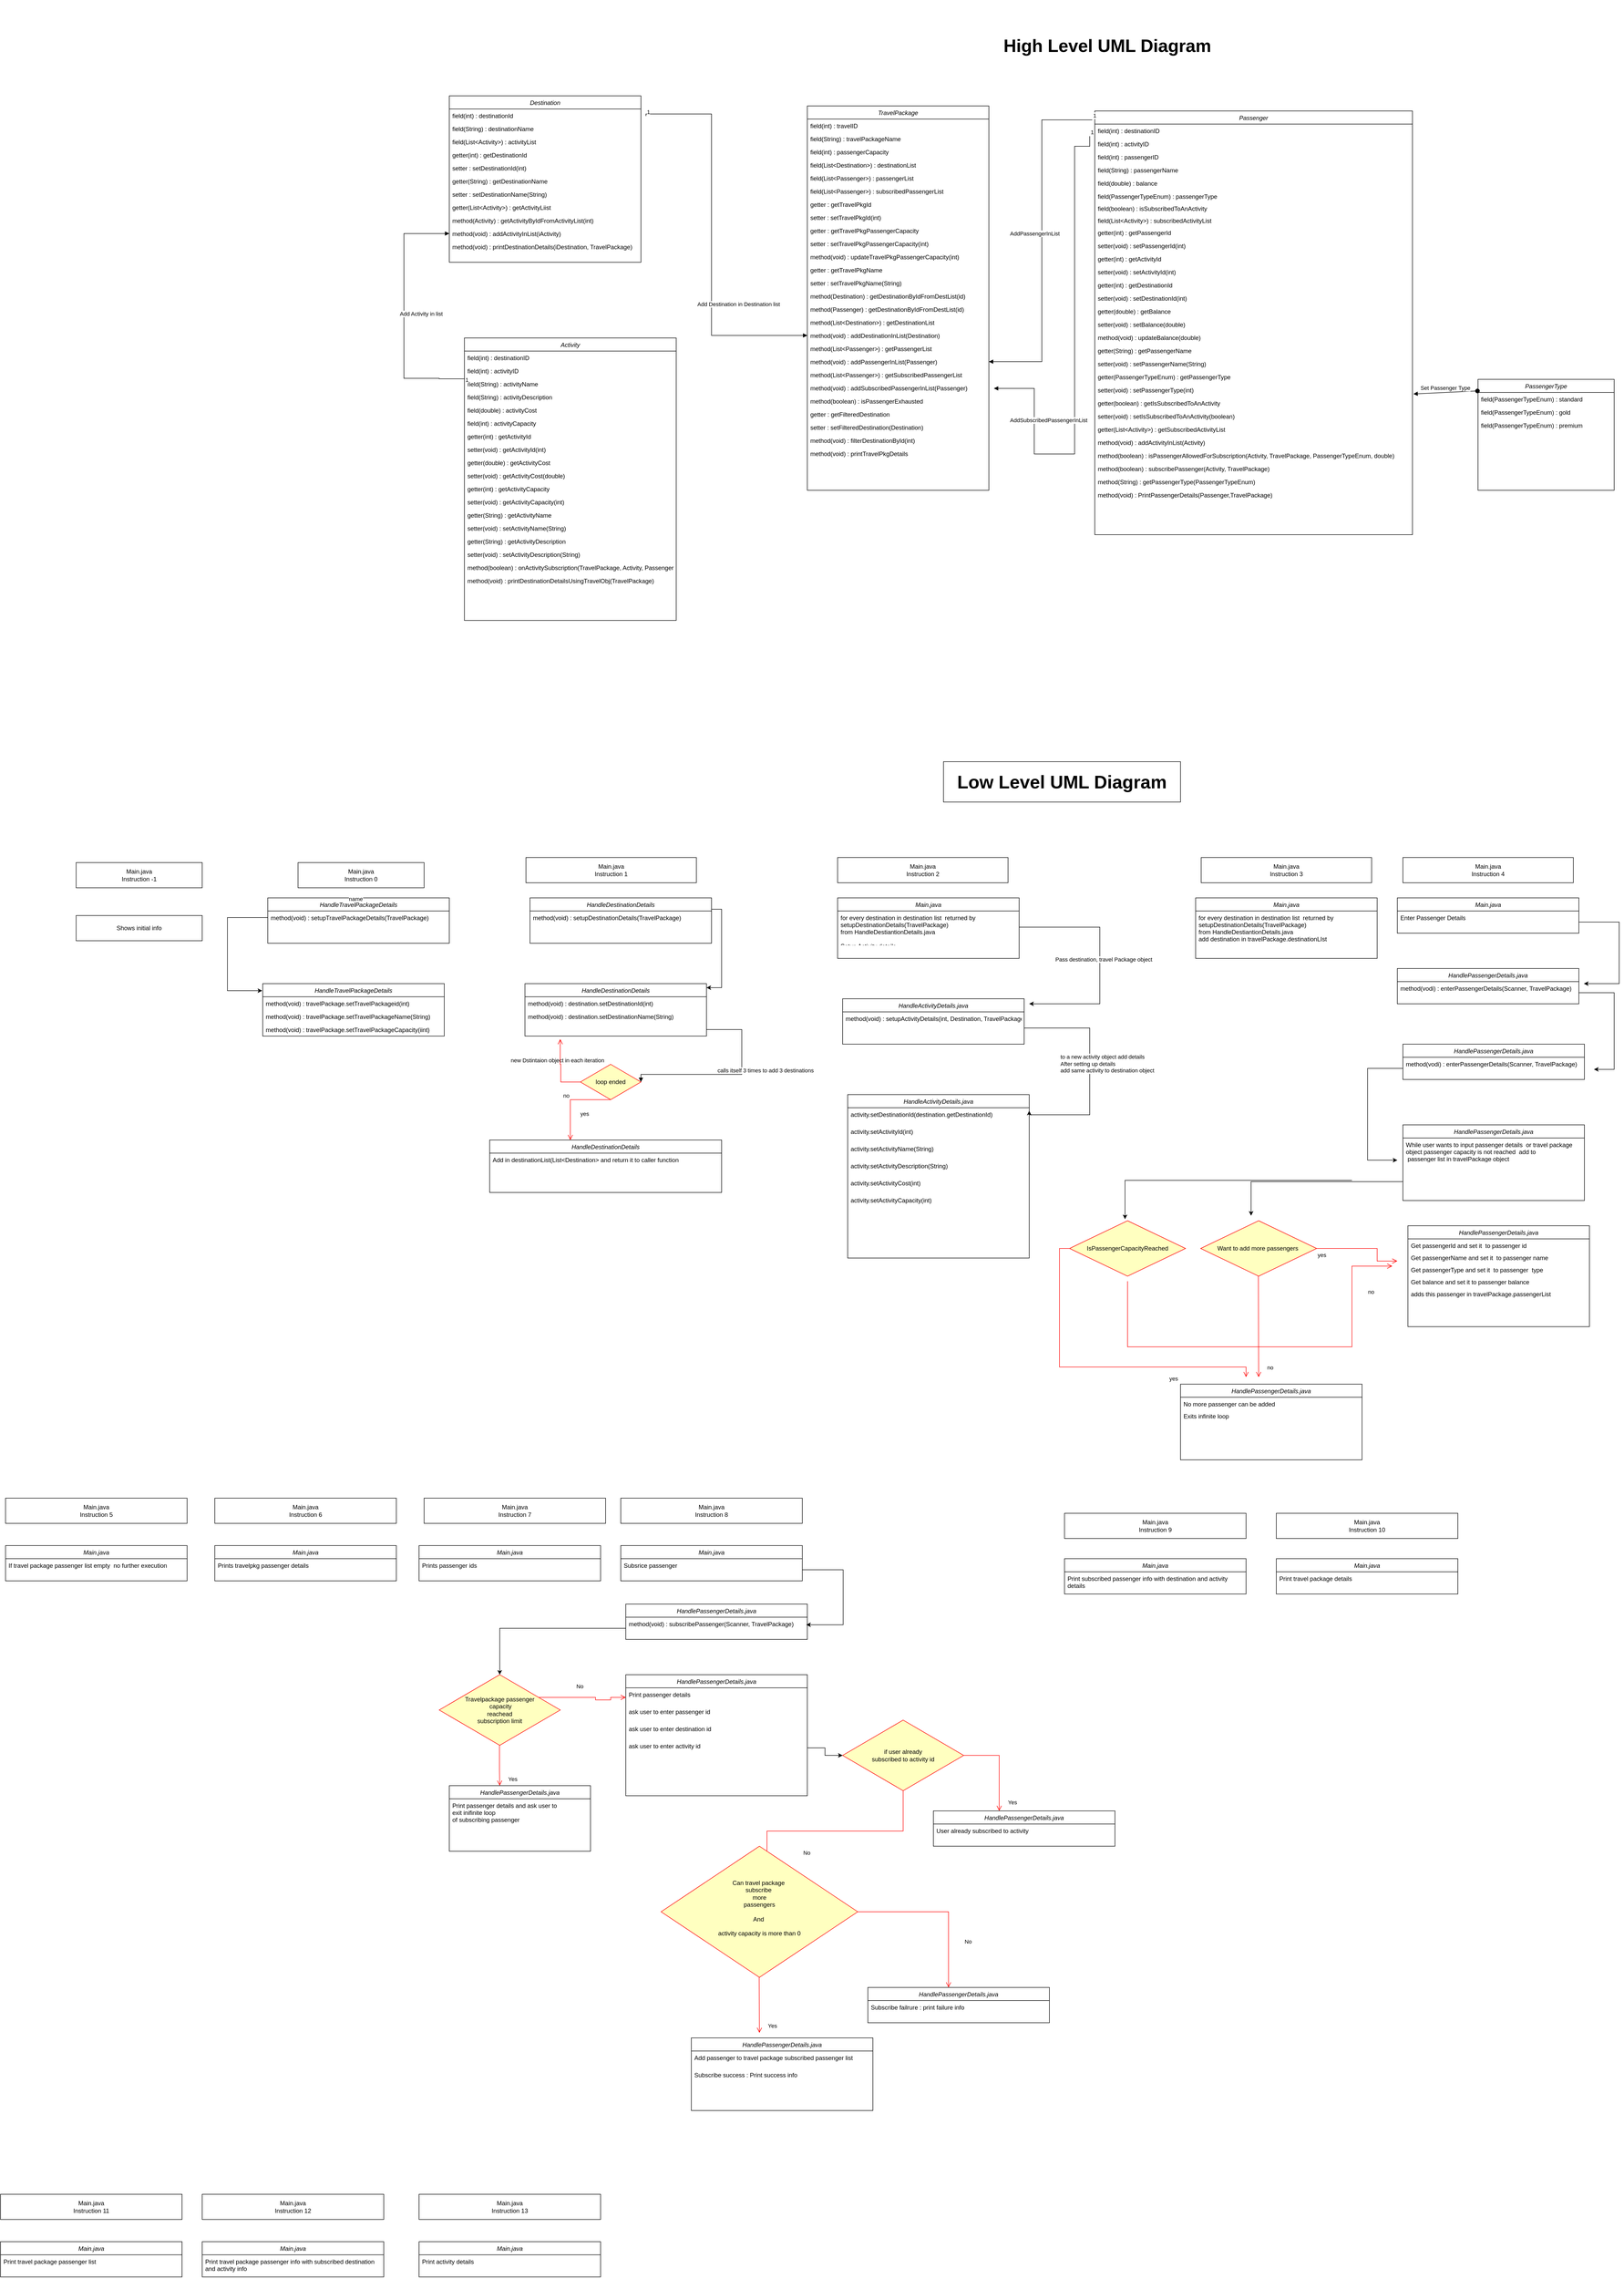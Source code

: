 <mxfile version="24.0.0" type="device">
  <diagram id="C5RBs43oDa-KdzZeNtuy" name="Page-1">
    <mxGraphModel dx="2848" dy="1757" grid="1" gridSize="10" guides="1" tooltips="1" connect="1" arrows="1" fold="1" page="1" pageScale="1" pageWidth="827" pageHeight="1169" math="0" shadow="0">
      <root>
        <mxCell id="WIyWlLk6GJQsqaUBKTNV-0" />
        <mxCell id="WIyWlLk6GJQsqaUBKTNV-1" parent="WIyWlLk6GJQsqaUBKTNV-0" />
        <mxCell id="zkfFHV4jXpPFQw0GAbJ--0" value="TravelPackage" style="swimlane;fontStyle=2;align=center;verticalAlign=top;childLayout=stackLayout;horizontal=1;startSize=26;horizontalStack=0;resizeParent=1;resizeLast=0;collapsible=1;marginBottom=0;rounded=0;shadow=0;strokeWidth=1;" parent="WIyWlLk6GJQsqaUBKTNV-1" vertex="1">
          <mxGeometry x="20" y="-930" width="360" height="762" as="geometry">
            <mxRectangle x="230" y="140" width="160" height="26" as="alternateBounds" />
          </mxGeometry>
        </mxCell>
        <mxCell id="zkfFHV4jXpPFQw0GAbJ--1" value="field(int) : travelID" style="text;align=left;verticalAlign=top;spacingLeft=4;spacingRight=4;overflow=hidden;rotatable=0;points=[[0,0.5],[1,0.5]];portConstraint=eastwest;" parent="zkfFHV4jXpPFQw0GAbJ--0" vertex="1">
          <mxGeometry y="26" width="360" height="26" as="geometry" />
        </mxCell>
        <mxCell id="zkfFHV4jXpPFQw0GAbJ--2" value="field(String) : travelPackageName" style="text;align=left;verticalAlign=top;spacingLeft=4;spacingRight=4;overflow=hidden;rotatable=0;points=[[0,0.5],[1,0.5]];portConstraint=eastwest;rounded=0;shadow=0;html=0;" parent="zkfFHV4jXpPFQw0GAbJ--0" vertex="1">
          <mxGeometry y="52" width="360" height="26" as="geometry" />
        </mxCell>
        <mxCell id="zkfFHV4jXpPFQw0GAbJ--3" value="field(int) : passengerCapacity" style="text;align=left;verticalAlign=top;spacingLeft=4;spacingRight=4;overflow=hidden;rotatable=0;points=[[0,0.5],[1,0.5]];portConstraint=eastwest;rounded=0;shadow=0;html=0;" parent="zkfFHV4jXpPFQw0GAbJ--0" vertex="1">
          <mxGeometry y="78" width="360" height="26" as="geometry" />
        </mxCell>
        <mxCell id="ML5cCSZE7fHTFNNnrcKf-0" value="field(List&lt;Destination&gt;) : destinationList" style="text;align=left;verticalAlign=top;spacingLeft=4;spacingRight=4;overflow=hidden;rotatable=0;points=[[0,0.5],[1,0.5]];portConstraint=eastwest;rounded=0;shadow=0;html=0;" vertex="1" parent="zkfFHV4jXpPFQw0GAbJ--0">
          <mxGeometry y="104" width="360" height="26" as="geometry" />
        </mxCell>
        <mxCell id="ML5cCSZE7fHTFNNnrcKf-1" value="field(List&lt;Passenger&gt;) : passengerList" style="text;align=left;verticalAlign=top;spacingLeft=4;spacingRight=4;overflow=hidden;rotatable=0;points=[[0,0.5],[1,0.5]];portConstraint=eastwest;rounded=0;shadow=0;html=0;" vertex="1" parent="zkfFHV4jXpPFQw0GAbJ--0">
          <mxGeometry y="130" width="360" height="26" as="geometry" />
        </mxCell>
        <mxCell id="ML5cCSZE7fHTFNNnrcKf-2" value="field(List&lt;Passenger&gt;) : subscribedPassengerList" style="text;align=left;verticalAlign=top;spacingLeft=4;spacingRight=4;overflow=hidden;rotatable=0;points=[[0,0.5],[1,0.5]];portConstraint=eastwest;rounded=0;shadow=0;html=0;" vertex="1" parent="zkfFHV4jXpPFQw0GAbJ--0">
          <mxGeometry y="156" width="360" height="26" as="geometry" />
        </mxCell>
        <mxCell id="ML5cCSZE7fHTFNNnrcKf-51" value="getter : getTravelPkgId" style="text;align=left;verticalAlign=top;spacingLeft=4;spacingRight=4;overflow=hidden;rotatable=0;points=[[0,0.5],[1,0.5]];portConstraint=eastwest;rounded=0;shadow=0;html=0;" vertex="1" parent="zkfFHV4jXpPFQw0GAbJ--0">
          <mxGeometry y="182" width="360" height="26" as="geometry" />
        </mxCell>
        <mxCell id="ML5cCSZE7fHTFNNnrcKf-52" value="setter : setTravelPkgId(int)" style="text;align=left;verticalAlign=top;spacingLeft=4;spacingRight=4;overflow=hidden;rotatable=0;points=[[0,0.5],[1,0.5]];portConstraint=eastwest;rounded=0;shadow=0;html=0;" vertex="1" parent="zkfFHV4jXpPFQw0GAbJ--0">
          <mxGeometry y="208" width="360" height="26" as="geometry" />
        </mxCell>
        <mxCell id="ML5cCSZE7fHTFNNnrcKf-56" value="getter : getTravelPkgPassengerCapacity" style="text;align=left;verticalAlign=top;spacingLeft=4;spacingRight=4;overflow=hidden;rotatable=0;points=[[0,0.5],[1,0.5]];portConstraint=eastwest;rounded=0;shadow=0;html=0;" vertex="1" parent="zkfFHV4jXpPFQw0GAbJ--0">
          <mxGeometry y="234" width="360" height="26" as="geometry" />
        </mxCell>
        <mxCell id="ML5cCSZE7fHTFNNnrcKf-55" value="setter : setTravelPkgPassengerCapacity(int)" style="text;align=left;verticalAlign=top;spacingLeft=4;spacingRight=4;overflow=hidden;rotatable=0;points=[[0,0.5],[1,0.5]];portConstraint=eastwest;rounded=0;shadow=0;html=0;" vertex="1" parent="zkfFHV4jXpPFQw0GAbJ--0">
          <mxGeometry y="260" width="360" height="26" as="geometry" />
        </mxCell>
        <mxCell id="ML5cCSZE7fHTFNNnrcKf-57" value="method(void) : updateTravelPkgPassengerCapacity(int)" style="text;align=left;verticalAlign=top;spacingLeft=4;spacingRight=4;overflow=hidden;rotatable=0;points=[[0,0.5],[1,0.5]];portConstraint=eastwest;rounded=0;shadow=0;html=0;" vertex="1" parent="zkfFHV4jXpPFQw0GAbJ--0">
          <mxGeometry y="286" width="360" height="26" as="geometry" />
        </mxCell>
        <mxCell id="ML5cCSZE7fHTFNNnrcKf-58" value="getter : getTravelPkgName" style="text;align=left;verticalAlign=top;spacingLeft=4;spacingRight=4;overflow=hidden;rotatable=0;points=[[0,0.5],[1,0.5]];portConstraint=eastwest;rounded=0;shadow=0;html=0;" vertex="1" parent="zkfFHV4jXpPFQw0GAbJ--0">
          <mxGeometry y="312" width="360" height="26" as="geometry" />
        </mxCell>
        <mxCell id="ML5cCSZE7fHTFNNnrcKf-59" value="setter : setTravelPkgName(String)" style="text;align=left;verticalAlign=top;spacingLeft=4;spacingRight=4;overflow=hidden;rotatable=0;points=[[0,0.5],[1,0.5]];portConstraint=eastwest;rounded=0;shadow=0;html=0;" vertex="1" parent="zkfFHV4jXpPFQw0GAbJ--0">
          <mxGeometry y="338" width="360" height="26" as="geometry" />
        </mxCell>
        <mxCell id="ML5cCSZE7fHTFNNnrcKf-60" value="method(Destination) : getDestinationByIdFromDestList(id)" style="text;align=left;verticalAlign=top;spacingLeft=4;spacingRight=4;overflow=hidden;rotatable=0;points=[[0,0.5],[1,0.5]];portConstraint=eastwest;rounded=0;shadow=0;html=0;" vertex="1" parent="zkfFHV4jXpPFQw0GAbJ--0">
          <mxGeometry y="364" width="360" height="26" as="geometry" />
        </mxCell>
        <mxCell id="ML5cCSZE7fHTFNNnrcKf-61" value="method(Passenger) : getDestinationByIdFromDestList(id)" style="text;align=left;verticalAlign=top;spacingLeft=4;spacingRight=4;overflow=hidden;rotatable=0;points=[[0,0.5],[1,0.5]];portConstraint=eastwest;rounded=0;shadow=0;html=0;" vertex="1" parent="zkfFHV4jXpPFQw0GAbJ--0">
          <mxGeometry y="390" width="360" height="26" as="geometry" />
        </mxCell>
        <mxCell id="ML5cCSZE7fHTFNNnrcKf-62" value="method(List&lt;Destination&gt;) : getDestinationList" style="text;align=left;verticalAlign=top;spacingLeft=4;spacingRight=4;overflow=hidden;rotatable=0;points=[[0,0.5],[1,0.5]];portConstraint=eastwest;rounded=0;shadow=0;html=0;" vertex="1" parent="zkfFHV4jXpPFQw0GAbJ--0">
          <mxGeometry y="416" width="360" height="26" as="geometry" />
        </mxCell>
        <mxCell id="ML5cCSZE7fHTFNNnrcKf-63" value="method(void) : addDestinationInList(Destination)" style="text;align=left;verticalAlign=top;spacingLeft=4;spacingRight=4;overflow=hidden;rotatable=0;points=[[0,0.5],[1,0.5]];portConstraint=eastwest;rounded=0;shadow=0;html=0;" vertex="1" parent="zkfFHV4jXpPFQw0GAbJ--0">
          <mxGeometry y="442" width="360" height="26" as="geometry" />
        </mxCell>
        <mxCell id="ML5cCSZE7fHTFNNnrcKf-65" value="method(List&lt;Passenger&gt;) : getPassengerList" style="text;align=left;verticalAlign=top;spacingLeft=4;spacingRight=4;overflow=hidden;rotatable=0;points=[[0,0.5],[1,0.5]];portConstraint=eastwest;rounded=0;shadow=0;html=0;" vertex="1" parent="zkfFHV4jXpPFQw0GAbJ--0">
          <mxGeometry y="468" width="360" height="26" as="geometry" />
        </mxCell>
        <mxCell id="ML5cCSZE7fHTFNNnrcKf-66" value="method(void) : addPassengerInList(Passenger)" style="text;align=left;verticalAlign=top;spacingLeft=4;spacingRight=4;overflow=hidden;rotatable=0;points=[[0,0.5],[1,0.5]];portConstraint=eastwest;rounded=0;shadow=0;html=0;" vertex="1" parent="zkfFHV4jXpPFQw0GAbJ--0">
          <mxGeometry y="494" width="360" height="26" as="geometry" />
        </mxCell>
        <mxCell id="ML5cCSZE7fHTFNNnrcKf-67" value="method(List&lt;Passenger&gt;) : getSubscribedPassengerList" style="text;align=left;verticalAlign=top;spacingLeft=4;spacingRight=4;overflow=hidden;rotatable=0;points=[[0,0.5],[1,0.5]];portConstraint=eastwest;rounded=0;shadow=0;html=0;" vertex="1" parent="zkfFHV4jXpPFQw0GAbJ--0">
          <mxGeometry y="520" width="360" height="26" as="geometry" />
        </mxCell>
        <mxCell id="ML5cCSZE7fHTFNNnrcKf-68" value="method(void) : addSubscribedPassengerInList(Passenger)" style="text;align=left;verticalAlign=top;spacingLeft=4;spacingRight=4;overflow=hidden;rotatable=0;points=[[0,0.5],[1,0.5]];portConstraint=eastwest;rounded=0;shadow=0;html=0;" vertex="1" parent="zkfFHV4jXpPFQw0GAbJ--0">
          <mxGeometry y="546" width="360" height="26" as="geometry" />
        </mxCell>
        <mxCell id="ML5cCSZE7fHTFNNnrcKf-69" value="method(boolean) : isPassengerExhausted" style="text;align=left;verticalAlign=top;spacingLeft=4;spacingRight=4;overflow=hidden;rotatable=0;points=[[0,0.5],[1,0.5]];portConstraint=eastwest;rounded=0;shadow=0;html=0;" vertex="1" parent="zkfFHV4jXpPFQw0GAbJ--0">
          <mxGeometry y="572" width="360" height="26" as="geometry" />
        </mxCell>
        <mxCell id="ML5cCSZE7fHTFNNnrcKf-70" value="getter : getFilteredDestination" style="text;align=left;verticalAlign=top;spacingLeft=4;spacingRight=4;overflow=hidden;rotatable=0;points=[[0,0.5],[1,0.5]];portConstraint=eastwest;rounded=0;shadow=0;html=0;" vertex="1" parent="zkfFHV4jXpPFQw0GAbJ--0">
          <mxGeometry y="598" width="360" height="26" as="geometry" />
        </mxCell>
        <mxCell id="ML5cCSZE7fHTFNNnrcKf-71" value="setter : setFilteredDestination(Destination)" style="text;align=left;verticalAlign=top;spacingLeft=4;spacingRight=4;overflow=hidden;rotatable=0;points=[[0,0.5],[1,0.5]];portConstraint=eastwest;rounded=0;shadow=0;html=0;" vertex="1" parent="zkfFHV4jXpPFQw0GAbJ--0">
          <mxGeometry y="624" width="360" height="26" as="geometry" />
        </mxCell>
        <mxCell id="ML5cCSZE7fHTFNNnrcKf-72" value="method(void) : filterDestinationById(int)" style="text;align=left;verticalAlign=top;spacingLeft=4;spacingRight=4;overflow=hidden;rotatable=0;points=[[0,0.5],[1,0.5]];portConstraint=eastwest;rounded=0;shadow=0;html=0;" vertex="1" parent="zkfFHV4jXpPFQw0GAbJ--0">
          <mxGeometry y="650" width="360" height="26" as="geometry" />
        </mxCell>
        <mxCell id="ML5cCSZE7fHTFNNnrcKf-73" value="method(void) : printTravelPkgDetails" style="text;align=left;verticalAlign=top;spacingLeft=4;spacingRight=4;overflow=hidden;rotatable=0;points=[[0,0.5],[1,0.5]];portConstraint=eastwest;rounded=0;shadow=0;html=0;" vertex="1" parent="zkfFHV4jXpPFQw0GAbJ--0">
          <mxGeometry y="676" width="360" height="26" as="geometry" />
        </mxCell>
        <mxCell id="ML5cCSZE7fHTFNNnrcKf-10" value="Activity" style="swimlane;fontStyle=2;align=center;verticalAlign=top;childLayout=stackLayout;horizontal=1;startSize=26;horizontalStack=0;resizeParent=1;resizeLast=0;collapsible=1;marginBottom=0;rounded=0;shadow=0;strokeWidth=1;" vertex="1" parent="WIyWlLk6GJQsqaUBKTNV-1">
          <mxGeometry x="-660" y="-470" width="420" height="560" as="geometry">
            <mxRectangle x="230" y="140" width="160" height="26" as="alternateBounds" />
          </mxGeometry>
        </mxCell>
        <mxCell id="ML5cCSZE7fHTFNNnrcKf-11" value="field(int) : destinationID" style="text;align=left;verticalAlign=top;spacingLeft=4;spacingRight=4;overflow=hidden;rotatable=0;points=[[0,0.5],[1,0.5]];portConstraint=eastwest;" vertex="1" parent="ML5cCSZE7fHTFNNnrcKf-10">
          <mxGeometry y="26" width="420" height="26" as="geometry" />
        </mxCell>
        <mxCell id="ML5cCSZE7fHTFNNnrcKf-12" value="field(int) : activityID" style="text;align=left;verticalAlign=top;spacingLeft=4;spacingRight=4;overflow=hidden;rotatable=0;points=[[0,0.5],[1,0.5]];portConstraint=eastwest;rounded=0;shadow=0;html=0;" vertex="1" parent="ML5cCSZE7fHTFNNnrcKf-10">
          <mxGeometry y="52" width="420" height="26" as="geometry" />
        </mxCell>
        <mxCell id="ML5cCSZE7fHTFNNnrcKf-13" value="field(String) : activityName" style="text;align=left;verticalAlign=top;spacingLeft=4;spacingRight=4;overflow=hidden;rotatable=0;points=[[0,0.5],[1,0.5]];portConstraint=eastwest;rounded=0;shadow=0;html=0;" vertex="1" parent="ML5cCSZE7fHTFNNnrcKf-10">
          <mxGeometry y="78" width="420" height="26" as="geometry" />
        </mxCell>
        <mxCell id="ML5cCSZE7fHTFNNnrcKf-14" value="field(String) : activityDescription" style="text;align=left;verticalAlign=top;spacingLeft=4;spacingRight=4;overflow=hidden;rotatable=0;points=[[0,0.5],[1,0.5]];portConstraint=eastwest;rounded=0;shadow=0;html=0;" vertex="1" parent="ML5cCSZE7fHTFNNnrcKf-10">
          <mxGeometry y="104" width="420" height="26" as="geometry" />
        </mxCell>
        <mxCell id="ML5cCSZE7fHTFNNnrcKf-15" value="field(double) : activityCost" style="text;align=left;verticalAlign=top;spacingLeft=4;spacingRight=4;overflow=hidden;rotatable=0;points=[[0,0.5],[1,0.5]];portConstraint=eastwest;rounded=0;shadow=0;html=0;" vertex="1" parent="ML5cCSZE7fHTFNNnrcKf-10">
          <mxGeometry y="130" width="420" height="26" as="geometry" />
        </mxCell>
        <mxCell id="ML5cCSZE7fHTFNNnrcKf-16" value="field(int) : activityCapacity" style="text;align=left;verticalAlign=top;spacingLeft=4;spacingRight=4;overflow=hidden;rotatable=0;points=[[0,0.5],[1,0.5]];portConstraint=eastwest;rounded=0;shadow=0;html=0;" vertex="1" parent="ML5cCSZE7fHTFNNnrcKf-10">
          <mxGeometry y="156" width="420" height="26" as="geometry" />
        </mxCell>
        <mxCell id="ML5cCSZE7fHTFNNnrcKf-135" value="getter(int) : getActivityId" style="text;align=left;verticalAlign=top;spacingLeft=4;spacingRight=4;overflow=hidden;rotatable=0;points=[[0,0.5],[1,0.5]];portConstraint=eastwest;rounded=0;shadow=0;html=0;" vertex="1" parent="ML5cCSZE7fHTFNNnrcKf-10">
          <mxGeometry y="182" width="420" height="26" as="geometry" />
        </mxCell>
        <mxCell id="ML5cCSZE7fHTFNNnrcKf-136" value="setter(void) : getActivityId(int)" style="text;align=left;verticalAlign=top;spacingLeft=4;spacingRight=4;overflow=hidden;rotatable=0;points=[[0,0.5],[1,0.5]];portConstraint=eastwest;rounded=0;shadow=0;html=0;" vertex="1" parent="ML5cCSZE7fHTFNNnrcKf-10">
          <mxGeometry y="208" width="420" height="26" as="geometry" />
        </mxCell>
        <mxCell id="ML5cCSZE7fHTFNNnrcKf-137" value="getter(double) : getActivityCost" style="text;align=left;verticalAlign=top;spacingLeft=4;spacingRight=4;overflow=hidden;rotatable=0;points=[[0,0.5],[1,0.5]];portConstraint=eastwest;rounded=0;shadow=0;html=0;" vertex="1" parent="ML5cCSZE7fHTFNNnrcKf-10">
          <mxGeometry y="234" width="420" height="26" as="geometry" />
        </mxCell>
        <mxCell id="ML5cCSZE7fHTFNNnrcKf-138" value="setter(void) : getActivityCost(double)" style="text;align=left;verticalAlign=top;spacingLeft=4;spacingRight=4;overflow=hidden;rotatable=0;points=[[0,0.5],[1,0.5]];portConstraint=eastwest;rounded=0;shadow=0;html=0;" vertex="1" parent="ML5cCSZE7fHTFNNnrcKf-10">
          <mxGeometry y="260" width="420" height="26" as="geometry" />
        </mxCell>
        <mxCell id="ML5cCSZE7fHTFNNnrcKf-139" value="getter(int) : getActivityCapacity" style="text;align=left;verticalAlign=top;spacingLeft=4;spacingRight=4;overflow=hidden;rotatable=0;points=[[0,0.5],[1,0.5]];portConstraint=eastwest;rounded=0;shadow=0;html=0;" vertex="1" parent="ML5cCSZE7fHTFNNnrcKf-10">
          <mxGeometry y="286" width="420" height="26" as="geometry" />
        </mxCell>
        <mxCell id="ML5cCSZE7fHTFNNnrcKf-140" value="setter(void) : getActivityCapacity(int)" style="text;align=left;verticalAlign=top;spacingLeft=4;spacingRight=4;overflow=hidden;rotatable=0;points=[[0,0.5],[1,0.5]];portConstraint=eastwest;rounded=0;shadow=0;html=0;" vertex="1" parent="ML5cCSZE7fHTFNNnrcKf-10">
          <mxGeometry y="312" width="420" height="26" as="geometry" />
        </mxCell>
        <mxCell id="ML5cCSZE7fHTFNNnrcKf-141" value="getter(String) : getActivityName" style="text;align=left;verticalAlign=top;spacingLeft=4;spacingRight=4;overflow=hidden;rotatable=0;points=[[0,0.5],[1,0.5]];portConstraint=eastwest;rounded=0;shadow=0;html=0;" vertex="1" parent="ML5cCSZE7fHTFNNnrcKf-10">
          <mxGeometry y="338" width="420" height="26" as="geometry" />
        </mxCell>
        <mxCell id="ML5cCSZE7fHTFNNnrcKf-142" value="setter(void) : setActivityName(String)" style="text;align=left;verticalAlign=top;spacingLeft=4;spacingRight=4;overflow=hidden;rotatable=0;points=[[0,0.5],[1,0.5]];portConstraint=eastwest;rounded=0;shadow=0;html=0;" vertex="1" parent="ML5cCSZE7fHTFNNnrcKf-10">
          <mxGeometry y="364" width="420" height="26" as="geometry" />
        </mxCell>
        <mxCell id="ML5cCSZE7fHTFNNnrcKf-143" value="getter(String) : getActivityDescription" style="text;align=left;verticalAlign=top;spacingLeft=4;spacingRight=4;overflow=hidden;rotatable=0;points=[[0,0.5],[1,0.5]];portConstraint=eastwest;rounded=0;shadow=0;html=0;" vertex="1" parent="ML5cCSZE7fHTFNNnrcKf-10">
          <mxGeometry y="390" width="420" height="26" as="geometry" />
        </mxCell>
        <mxCell id="ML5cCSZE7fHTFNNnrcKf-144" value="setter(void) : setActivityDescription(String)" style="text;align=left;verticalAlign=top;spacingLeft=4;spacingRight=4;overflow=hidden;rotatable=0;points=[[0,0.5],[1,0.5]];portConstraint=eastwest;rounded=0;shadow=0;html=0;" vertex="1" parent="ML5cCSZE7fHTFNNnrcKf-10">
          <mxGeometry y="416" width="420" height="26" as="geometry" />
        </mxCell>
        <mxCell id="ML5cCSZE7fHTFNNnrcKf-145" value="method(boolean) : onActivitySubscription(TravelPackage, Activity, Passenger)%3CmxGraphModel%3E%3Croot%3E%3CmxCell%20id%3D%220%22%2F%3E%3CmxCell%20id%3D%221%22%20parent%3D%220%22%2F%3E%3CmxCell%20id%3D%222%22%20value%3D%22setter(void)%20%3A%20setActivityDescription(String)%22%20style%3D%22text%3Balign%3Dleft%3BverticalAlign%3Dtop%3BspacingLeft%3D4%3BspacingRight%3D4%3Boverflow%3Dhidden%3Brotatable%3D0%3Bpoints%3D%5B%5B0%2C0.5%5D%2C%5B1%2C0.5%5D%5D%3BportConstraint%3Deastwest%3Brounded%3D0%3Bshadow%3D0%3Bhtml%3D0%3B%22%20vertex%3D%221%22%20parent%3D%221%22%3E%3CmxGeometry%20x%3D%22120%22%20y%3D%222176%22%20width%3D%22420%22%20height%3D%2226%22%20as%3D%22geometry%22%2F%3E%3C%2FmxCell%3E%3C%2Froot%3E%3C%2FmxGraphModel%3E" style="text;align=left;verticalAlign=top;spacingLeft=4;spacingRight=4;overflow=hidden;rotatable=0;points=[[0,0.5],[1,0.5]];portConstraint=eastwest;rounded=0;shadow=0;html=0;" vertex="1" parent="ML5cCSZE7fHTFNNnrcKf-10">
          <mxGeometry y="442" width="420" height="26" as="geometry" />
        </mxCell>
        <mxCell id="ML5cCSZE7fHTFNNnrcKf-146" value="method(void) : printDestinationDetailsUsingTravelObj(TravelPackage)" style="text;align=left;verticalAlign=top;spacingLeft=4;spacingRight=4;overflow=hidden;rotatable=0;points=[[0,0.5],[1,0.5]];portConstraint=eastwest;rounded=0;shadow=0;html=0;" vertex="1" parent="ML5cCSZE7fHTFNNnrcKf-10">
          <mxGeometry y="468" width="420" height="26" as="geometry" />
        </mxCell>
        <mxCell id="ML5cCSZE7fHTFNNnrcKf-17" value="Passenger" style="swimlane;fontStyle=2;align=center;verticalAlign=top;childLayout=stackLayout;horizontal=1;startSize=26;horizontalStack=0;resizeParent=1;resizeLast=0;collapsible=1;marginBottom=0;rounded=0;shadow=0;strokeWidth=1;" vertex="1" parent="WIyWlLk6GJQsqaUBKTNV-1">
          <mxGeometry x="590" y="-920" width="630" height="840" as="geometry">
            <mxRectangle x="230" y="140" width="160" height="26" as="alternateBounds" />
          </mxGeometry>
        </mxCell>
        <mxCell id="ML5cCSZE7fHTFNNnrcKf-18" value="field(int) : destinationID" style="text;align=left;verticalAlign=top;spacingLeft=4;spacingRight=4;overflow=hidden;rotatable=0;points=[[0,0.5],[1,0.5]];portConstraint=eastwest;" vertex="1" parent="ML5cCSZE7fHTFNNnrcKf-17">
          <mxGeometry y="26" width="630" height="26" as="geometry" />
        </mxCell>
        <mxCell id="ML5cCSZE7fHTFNNnrcKf-19" value="field(int) : activityID" style="text;align=left;verticalAlign=top;spacingLeft=4;spacingRight=4;overflow=hidden;rotatable=0;points=[[0,0.5],[1,0.5]];portConstraint=eastwest;rounded=0;shadow=0;html=0;" vertex="1" parent="ML5cCSZE7fHTFNNnrcKf-17">
          <mxGeometry y="52" width="630" height="26" as="geometry" />
        </mxCell>
        <mxCell id="ML5cCSZE7fHTFNNnrcKf-20" value="field(int) : passengerID" style="text;align=left;verticalAlign=top;spacingLeft=4;spacingRight=4;overflow=hidden;rotatable=0;points=[[0,0.5],[1,0.5]];portConstraint=eastwest;rounded=0;shadow=0;html=0;" vertex="1" parent="ML5cCSZE7fHTFNNnrcKf-17">
          <mxGeometry y="78" width="630" height="26" as="geometry" />
        </mxCell>
        <mxCell id="ML5cCSZE7fHTFNNnrcKf-21" value="field(String) : passengerName" style="text;align=left;verticalAlign=top;spacingLeft=4;spacingRight=4;overflow=hidden;rotatable=0;points=[[0,0.5],[1,0.5]];portConstraint=eastwest;rounded=0;shadow=0;html=0;" vertex="1" parent="ML5cCSZE7fHTFNNnrcKf-17">
          <mxGeometry y="104" width="630" height="26" as="geometry" />
        </mxCell>
        <mxCell id="ML5cCSZE7fHTFNNnrcKf-22" value="field(double) : balance" style="text;align=left;verticalAlign=top;spacingLeft=4;spacingRight=4;overflow=hidden;rotatable=0;points=[[0,0.5],[1,0.5]];portConstraint=eastwest;rounded=0;shadow=0;html=0;" vertex="1" parent="ML5cCSZE7fHTFNNnrcKf-17">
          <mxGeometry y="130" width="630" height="26" as="geometry" />
        </mxCell>
        <mxCell id="ML5cCSZE7fHTFNNnrcKf-23" value="field(PassengerTypeEnum) : passengerType" style="text;align=left;verticalAlign=top;spacingLeft=4;spacingRight=4;overflow=hidden;rotatable=0;points=[[0,0.5],[1,0.5]];portConstraint=eastwest;rounded=0;shadow=0;html=0;" vertex="1" parent="ML5cCSZE7fHTFNNnrcKf-17">
          <mxGeometry y="156" width="630" height="24" as="geometry" />
        </mxCell>
        <mxCell id="ML5cCSZE7fHTFNNnrcKf-24" value="field(boolean) : isSubscribedToAnActivity" style="text;align=left;verticalAlign=top;spacingLeft=4;spacingRight=4;overflow=hidden;rotatable=0;points=[[0,0.5],[1,0.5]];portConstraint=eastwest;rounded=0;shadow=0;html=0;" vertex="1" parent="ML5cCSZE7fHTFNNnrcKf-17">
          <mxGeometry y="180" width="630" height="24" as="geometry" />
        </mxCell>
        <mxCell id="ML5cCSZE7fHTFNNnrcKf-76" value="field(List&lt;Activity&gt;) : subscribedActivityList" style="text;align=left;verticalAlign=top;spacingLeft=4;spacingRight=4;overflow=hidden;rotatable=0;points=[[0,0.5],[1,0.5]];portConstraint=eastwest;rounded=0;shadow=0;html=0;" vertex="1" parent="ML5cCSZE7fHTFNNnrcKf-17">
          <mxGeometry y="204" width="630" height="24" as="geometry" />
        </mxCell>
        <mxCell id="ML5cCSZE7fHTFNNnrcKf-78" value="getter(int) : getPassengerId" style="text;align=left;verticalAlign=top;spacingLeft=4;spacingRight=4;overflow=hidden;rotatable=0;points=[[0,0.5],[1,0.5]];portConstraint=eastwest;rounded=0;shadow=0;html=0;" vertex="1" parent="ML5cCSZE7fHTFNNnrcKf-17">
          <mxGeometry y="228" width="630" height="26" as="geometry" />
        </mxCell>
        <mxCell id="ML5cCSZE7fHTFNNnrcKf-77" value="setter(void) : setPassengerId(int)" style="text;align=left;verticalAlign=top;spacingLeft=4;spacingRight=4;overflow=hidden;rotatable=0;points=[[0,0.5],[1,0.5]];portConstraint=eastwest;rounded=0;shadow=0;html=0;" vertex="1" parent="ML5cCSZE7fHTFNNnrcKf-17">
          <mxGeometry y="254" width="630" height="26" as="geometry" />
        </mxCell>
        <mxCell id="ML5cCSZE7fHTFNNnrcKf-79" value="getter(int) : getActivityId" style="text;align=left;verticalAlign=top;spacingLeft=4;spacingRight=4;overflow=hidden;rotatable=0;points=[[0,0.5],[1,0.5]];portConstraint=eastwest;rounded=0;shadow=0;html=0;" vertex="1" parent="ML5cCSZE7fHTFNNnrcKf-17">
          <mxGeometry y="280" width="630" height="26" as="geometry" />
        </mxCell>
        <mxCell id="ML5cCSZE7fHTFNNnrcKf-80" value="setter(void) : setActivityId(int)" style="text;align=left;verticalAlign=top;spacingLeft=4;spacingRight=4;overflow=hidden;rotatable=0;points=[[0,0.5],[1,0.5]];portConstraint=eastwest;rounded=0;shadow=0;html=0;" vertex="1" parent="ML5cCSZE7fHTFNNnrcKf-17">
          <mxGeometry y="306" width="630" height="26" as="geometry" />
        </mxCell>
        <mxCell id="ML5cCSZE7fHTFNNnrcKf-81" value="getter(int) : getDestinationId" style="text;align=left;verticalAlign=top;spacingLeft=4;spacingRight=4;overflow=hidden;rotatable=0;points=[[0,0.5],[1,0.5]];portConstraint=eastwest;rounded=0;shadow=0;html=0;" vertex="1" parent="ML5cCSZE7fHTFNNnrcKf-17">
          <mxGeometry y="332" width="630" height="26" as="geometry" />
        </mxCell>
        <mxCell id="ML5cCSZE7fHTFNNnrcKf-82" value="setter(void) : setDestinationId(int)" style="text;align=left;verticalAlign=top;spacingLeft=4;spacingRight=4;overflow=hidden;rotatable=0;points=[[0,0.5],[1,0.5]];portConstraint=eastwest;rounded=0;shadow=0;html=0;" vertex="1" parent="ML5cCSZE7fHTFNNnrcKf-17">
          <mxGeometry y="358" width="630" height="26" as="geometry" />
        </mxCell>
        <mxCell id="ML5cCSZE7fHTFNNnrcKf-85" value="getter(double) : getBalance" style="text;align=left;verticalAlign=top;spacingLeft=4;spacingRight=4;overflow=hidden;rotatable=0;points=[[0,0.5],[1,0.5]];portConstraint=eastwest;rounded=0;shadow=0;html=0;" vertex="1" parent="ML5cCSZE7fHTFNNnrcKf-17">
          <mxGeometry y="384" width="630" height="26" as="geometry" />
        </mxCell>
        <mxCell id="ML5cCSZE7fHTFNNnrcKf-86" value="setter(void) : setBalance(double)" style="text;align=left;verticalAlign=top;spacingLeft=4;spacingRight=4;overflow=hidden;rotatable=0;points=[[0,0.5],[1,0.5]];portConstraint=eastwest;rounded=0;shadow=0;html=0;" vertex="1" parent="ML5cCSZE7fHTFNNnrcKf-17">
          <mxGeometry y="410" width="630" height="26" as="geometry" />
        </mxCell>
        <mxCell id="ML5cCSZE7fHTFNNnrcKf-87" value="method(void) : updateBalance(double)" style="text;align=left;verticalAlign=top;spacingLeft=4;spacingRight=4;overflow=hidden;rotatable=0;points=[[0,0.5],[1,0.5]];portConstraint=eastwest;rounded=0;shadow=0;html=0;" vertex="1" parent="ML5cCSZE7fHTFNNnrcKf-17">
          <mxGeometry y="436" width="630" height="26" as="geometry" />
        </mxCell>
        <mxCell id="ML5cCSZE7fHTFNNnrcKf-88" value="getter(String) : getPassengerName" style="text;align=left;verticalAlign=top;spacingLeft=4;spacingRight=4;overflow=hidden;rotatable=0;points=[[0,0.5],[1,0.5]];portConstraint=eastwest;rounded=0;shadow=0;html=0;" vertex="1" parent="ML5cCSZE7fHTFNNnrcKf-17">
          <mxGeometry y="462" width="630" height="26" as="geometry" />
        </mxCell>
        <mxCell id="ML5cCSZE7fHTFNNnrcKf-89" value="setter(void) : setPassengerName(String)" style="text;align=left;verticalAlign=top;spacingLeft=4;spacingRight=4;overflow=hidden;rotatable=0;points=[[0,0.5],[1,0.5]];portConstraint=eastwest;rounded=0;shadow=0;html=0;" vertex="1" parent="ML5cCSZE7fHTFNNnrcKf-17">
          <mxGeometry y="488" width="630" height="26" as="geometry" />
        </mxCell>
        <mxCell id="ML5cCSZE7fHTFNNnrcKf-90" value="getter(PassengerTypeEnum) : getPassengerType" style="text;align=left;verticalAlign=top;spacingLeft=4;spacingRight=4;overflow=hidden;rotatable=0;points=[[0,0.5],[1,0.5]];portConstraint=eastwest;rounded=0;shadow=0;html=0;" vertex="1" parent="ML5cCSZE7fHTFNNnrcKf-17">
          <mxGeometry y="514" width="630" height="26" as="geometry" />
        </mxCell>
        <mxCell id="ML5cCSZE7fHTFNNnrcKf-91" value="setter(void) : setPassengerType(int)" style="text;align=left;verticalAlign=top;spacingLeft=4;spacingRight=4;overflow=hidden;rotatable=0;points=[[0,0.5],[1,0.5]];portConstraint=eastwest;rounded=0;shadow=0;html=0;" vertex="1" parent="ML5cCSZE7fHTFNNnrcKf-17">
          <mxGeometry y="540" width="630" height="26" as="geometry" />
        </mxCell>
        <mxCell id="ML5cCSZE7fHTFNNnrcKf-94" value="getter(boolean) : getIsSubscribedToAnActivity" style="text;align=left;verticalAlign=top;spacingLeft=4;spacingRight=4;overflow=hidden;rotatable=0;points=[[0,0.5],[1,0.5]];portConstraint=eastwest;rounded=0;shadow=0;html=0;" vertex="1" parent="ML5cCSZE7fHTFNNnrcKf-17">
          <mxGeometry y="566" width="630" height="26" as="geometry" />
        </mxCell>
        <mxCell id="ML5cCSZE7fHTFNNnrcKf-95" value="setter(void) : setIsSubscribedToAnActivity(boolean)" style="text;align=left;verticalAlign=top;spacingLeft=4;spacingRight=4;overflow=hidden;rotatable=0;points=[[0,0.5],[1,0.5]];portConstraint=eastwest;rounded=0;shadow=0;html=0;" vertex="1" parent="ML5cCSZE7fHTFNNnrcKf-17">
          <mxGeometry y="592" width="630" height="26" as="geometry" />
        </mxCell>
        <mxCell id="ML5cCSZE7fHTFNNnrcKf-96" value="getter(List&lt;Activity&gt;) : getSubscribedActivityList" style="text;align=left;verticalAlign=top;spacingLeft=4;spacingRight=4;overflow=hidden;rotatable=0;points=[[0,0.5],[1,0.5]];portConstraint=eastwest;rounded=0;shadow=0;html=0;" vertex="1" parent="ML5cCSZE7fHTFNNnrcKf-17">
          <mxGeometry y="618" width="630" height="26" as="geometry" />
        </mxCell>
        <mxCell id="ML5cCSZE7fHTFNNnrcKf-97" value="method(void) : addActivityInList(Activity)" style="text;align=left;verticalAlign=top;spacingLeft=4;spacingRight=4;overflow=hidden;rotatable=0;points=[[0,0.5],[1,0.5]];portConstraint=eastwest;rounded=0;shadow=0;html=0;" vertex="1" parent="ML5cCSZE7fHTFNNnrcKf-17">
          <mxGeometry y="644" width="630" height="26" as="geometry" />
        </mxCell>
        <mxCell id="ML5cCSZE7fHTFNNnrcKf-98" value="method(boolean) : isPassengerAllowedForSubscription(Activity, TravelPackage, PassengerTypeEnum, double)" style="text;align=left;verticalAlign=top;spacingLeft=4;spacingRight=4;overflow=hidden;rotatable=0;points=[[0,0.5],[1,0.5]];portConstraint=eastwest;rounded=0;shadow=0;html=0;" vertex="1" parent="ML5cCSZE7fHTFNNnrcKf-17">
          <mxGeometry y="670" width="630" height="26" as="geometry" />
        </mxCell>
        <mxCell id="ML5cCSZE7fHTFNNnrcKf-99" value="method(boolean) : subscribePassenger(Activity, TravelPackage)" style="text;align=left;verticalAlign=top;spacingLeft=4;spacingRight=4;overflow=hidden;rotatable=0;points=[[0,0.5],[1,0.5]];portConstraint=eastwest;rounded=0;shadow=0;html=0;" vertex="1" parent="ML5cCSZE7fHTFNNnrcKf-17">
          <mxGeometry y="696" width="630" height="26" as="geometry" />
        </mxCell>
        <mxCell id="ML5cCSZE7fHTFNNnrcKf-100" value="method(String) : getPassengerType(PassengerTypeEnum)" style="text;align=left;verticalAlign=top;spacingLeft=4;spacingRight=4;overflow=hidden;rotatable=0;points=[[0,0.5],[1,0.5]];portConstraint=eastwest;rounded=0;shadow=0;html=0;" vertex="1" parent="ML5cCSZE7fHTFNNnrcKf-17">
          <mxGeometry y="722" width="630" height="26" as="geometry" />
        </mxCell>
        <mxCell id="ML5cCSZE7fHTFNNnrcKf-101" value="method(void) : PrintPassengerDetails(Passenger,TravelPackage)" style="text;align=left;verticalAlign=top;spacingLeft=4;spacingRight=4;overflow=hidden;rotatable=0;points=[[0,0.5],[1,0.5]];portConstraint=eastwest;rounded=0;shadow=0;html=0;" vertex="1" parent="ML5cCSZE7fHTFNNnrcKf-17">
          <mxGeometry y="748" width="630" height="26" as="geometry" />
        </mxCell>
        <mxCell id="ML5cCSZE7fHTFNNnrcKf-26" value="PassengerType" style="swimlane;fontStyle=2;align=center;verticalAlign=top;childLayout=stackLayout;horizontal=1;startSize=26;horizontalStack=0;resizeParent=1;resizeLast=0;collapsible=1;marginBottom=0;rounded=0;shadow=0;strokeWidth=1;" vertex="1" parent="WIyWlLk6GJQsqaUBKTNV-1">
          <mxGeometry x="1350" y="-388" width="270" height="220" as="geometry">
            <mxRectangle x="230" y="140" width="160" height="26" as="alternateBounds" />
          </mxGeometry>
        </mxCell>
        <mxCell id="ML5cCSZE7fHTFNNnrcKf-27" value="field(PassengerTypeEnum) : standard" style="text;align=left;verticalAlign=top;spacingLeft=4;spacingRight=4;overflow=hidden;rotatable=0;points=[[0,0.5],[1,0.5]];portConstraint=eastwest;" vertex="1" parent="ML5cCSZE7fHTFNNnrcKf-26">
          <mxGeometry y="26" width="270" height="26" as="geometry" />
        </mxCell>
        <mxCell id="ML5cCSZE7fHTFNNnrcKf-28" value="field(PassengerTypeEnum) : gold" style="text;align=left;verticalAlign=top;spacingLeft=4;spacingRight=4;overflow=hidden;rotatable=0;points=[[0,0.5],[1,0.5]];portConstraint=eastwest;rounded=0;shadow=0;html=0;" vertex="1" parent="ML5cCSZE7fHTFNNnrcKf-26">
          <mxGeometry y="52" width="270" height="26" as="geometry" />
        </mxCell>
        <mxCell id="ML5cCSZE7fHTFNNnrcKf-29" value="field(PassengerTypeEnum) : premium" style="text;align=left;verticalAlign=top;spacingLeft=4;spacingRight=4;overflow=hidden;rotatable=0;points=[[0,0.5],[1,0.5]];portConstraint=eastwest;rounded=0;shadow=0;html=0;" vertex="1" parent="ML5cCSZE7fHTFNNnrcKf-26">
          <mxGeometry y="78" width="270" height="26" as="geometry" />
        </mxCell>
        <mxCell id="ML5cCSZE7fHTFNNnrcKf-102" value="Destination" style="swimlane;fontStyle=2;align=center;verticalAlign=top;childLayout=stackLayout;horizontal=1;startSize=26;horizontalStack=0;resizeParent=1;resizeLast=0;collapsible=1;marginBottom=0;rounded=0;shadow=0;strokeWidth=1;" vertex="1" parent="WIyWlLk6GJQsqaUBKTNV-1">
          <mxGeometry x="-690" y="-950" width="380" height="330" as="geometry">
            <mxRectangle x="230" y="140" width="160" height="26" as="alternateBounds" />
          </mxGeometry>
        </mxCell>
        <mxCell id="ML5cCSZE7fHTFNNnrcKf-103" value="field(int) : destinationId" style="text;align=left;verticalAlign=top;spacingLeft=4;spacingRight=4;overflow=hidden;rotatable=0;points=[[0,0.5],[1,0.5]];portConstraint=eastwest;" vertex="1" parent="ML5cCSZE7fHTFNNnrcKf-102">
          <mxGeometry y="26" width="380" height="26" as="geometry" />
        </mxCell>
        <mxCell id="ML5cCSZE7fHTFNNnrcKf-104" value="field(String) : destinationName" style="text;align=left;verticalAlign=top;spacingLeft=4;spacingRight=4;overflow=hidden;rotatable=0;points=[[0,0.5],[1,0.5]];portConstraint=eastwest;rounded=0;shadow=0;html=0;" vertex="1" parent="ML5cCSZE7fHTFNNnrcKf-102">
          <mxGeometry y="52" width="380" height="26" as="geometry" />
        </mxCell>
        <mxCell id="ML5cCSZE7fHTFNNnrcKf-105" value="field(List&lt;Activity&gt;) : activityList" style="text;align=left;verticalAlign=top;spacingLeft=4;spacingRight=4;overflow=hidden;rotatable=0;points=[[0,0.5],[1,0.5]];portConstraint=eastwest;rounded=0;shadow=0;html=0;" vertex="1" parent="ML5cCSZE7fHTFNNnrcKf-102">
          <mxGeometry y="78" width="380" height="26" as="geometry" />
        </mxCell>
        <mxCell id="ML5cCSZE7fHTFNNnrcKf-109" value="getter(int) : getDestinationId" style="text;align=left;verticalAlign=top;spacingLeft=4;spacingRight=4;overflow=hidden;rotatable=0;points=[[0,0.5],[1,0.5]];portConstraint=eastwest;rounded=0;shadow=0;html=0;" vertex="1" parent="ML5cCSZE7fHTFNNnrcKf-102">
          <mxGeometry y="104" width="380" height="26" as="geometry" />
        </mxCell>
        <mxCell id="ML5cCSZE7fHTFNNnrcKf-110" value="setter : setDestinationId(int)" style="text;align=left;verticalAlign=top;spacingLeft=4;spacingRight=4;overflow=hidden;rotatable=0;points=[[0,0.5],[1,0.5]];portConstraint=eastwest;rounded=0;shadow=0;html=0;" vertex="1" parent="ML5cCSZE7fHTFNNnrcKf-102">
          <mxGeometry y="130" width="380" height="26" as="geometry" />
        </mxCell>
        <mxCell id="ML5cCSZE7fHTFNNnrcKf-129" value="getter(String) : getDestinationName" style="text;align=left;verticalAlign=top;spacingLeft=4;spacingRight=4;overflow=hidden;rotatable=0;points=[[0,0.5],[1,0.5]];portConstraint=eastwest;rounded=0;shadow=0;html=0;" vertex="1" parent="ML5cCSZE7fHTFNNnrcKf-102">
          <mxGeometry y="156" width="380" height="26" as="geometry" />
        </mxCell>
        <mxCell id="ML5cCSZE7fHTFNNnrcKf-130" value="setter : setDestinationName(String)" style="text;align=left;verticalAlign=top;spacingLeft=4;spacingRight=4;overflow=hidden;rotatable=0;points=[[0,0.5],[1,0.5]];portConstraint=eastwest;rounded=0;shadow=0;html=0;" vertex="1" parent="ML5cCSZE7fHTFNNnrcKf-102">
          <mxGeometry y="182" width="380" height="26" as="geometry" />
        </mxCell>
        <mxCell id="ML5cCSZE7fHTFNNnrcKf-131" value="getter(List&lt;Activity&gt;) : getActivityLiist" style="text;align=left;verticalAlign=top;spacingLeft=4;spacingRight=4;overflow=hidden;rotatable=0;points=[[0,0.5],[1,0.5]];portConstraint=eastwest;rounded=0;shadow=0;html=0;" vertex="1" parent="ML5cCSZE7fHTFNNnrcKf-102">
          <mxGeometry y="208" width="380" height="26" as="geometry" />
        </mxCell>
        <mxCell id="ML5cCSZE7fHTFNNnrcKf-132" value="method(Activity) : getActivityByIdFromActivityList(int)" style="text;align=left;verticalAlign=top;spacingLeft=4;spacingRight=4;overflow=hidden;rotatable=0;points=[[0,0.5],[1,0.5]];portConstraint=eastwest;rounded=0;shadow=0;html=0;" vertex="1" parent="ML5cCSZE7fHTFNNnrcKf-102">
          <mxGeometry y="234" width="380" height="26" as="geometry" />
        </mxCell>
        <mxCell id="ML5cCSZE7fHTFNNnrcKf-133" value="method(void) : addActivityInList(iActivity)" style="text;align=left;verticalAlign=top;spacingLeft=4;spacingRight=4;overflow=hidden;rotatable=0;points=[[0,0.5],[1,0.5]];portConstraint=eastwest;rounded=0;shadow=0;html=0;" vertex="1" parent="ML5cCSZE7fHTFNNnrcKf-102">
          <mxGeometry y="260" width="380" height="26" as="geometry" />
        </mxCell>
        <mxCell id="ML5cCSZE7fHTFNNnrcKf-134" value="method(void) : printDestinationDetails(iDestination, TravelPackage)" style="text;align=left;verticalAlign=top;spacingLeft=4;spacingRight=4;overflow=hidden;rotatable=0;points=[[0,0.5],[1,0.5]];portConstraint=eastwest;rounded=0;shadow=0;html=0;" vertex="1" parent="ML5cCSZE7fHTFNNnrcKf-102">
          <mxGeometry y="286" width="380" height="26" as="geometry" />
        </mxCell>
        <mxCell id="ML5cCSZE7fHTFNNnrcKf-147" value="AddPassengerInList" style="endArrow=block;endFill=1;html=1;edgeStyle=orthogonalEdgeStyle;align=left;verticalAlign=top;rounded=0;exitX=-0.008;exitY=0.021;exitDx=0;exitDy=0;exitPerimeter=0;" edge="1" parent="WIyWlLk6GJQsqaUBKTNV-1" source="ML5cCSZE7fHTFNNnrcKf-17" target="ML5cCSZE7fHTFNNnrcKf-66">
          <mxGeometry x="-0.087" y="-65" relative="1" as="geometry">
            <mxPoint x="570" y="-899" as="sourcePoint" />
            <mxPoint x="520" y="-500" as="targetPoint" />
            <mxPoint as="offset" />
          </mxGeometry>
        </mxCell>
        <mxCell id="ML5cCSZE7fHTFNNnrcKf-148" value="1" style="edgeLabel;resizable=0;html=1;align=left;verticalAlign=bottom;" connectable="0" vertex="1" parent="ML5cCSZE7fHTFNNnrcKf-147">
          <mxGeometry x="-1" relative="1" as="geometry" />
        </mxCell>
        <mxCell id="ML5cCSZE7fHTFNNnrcKf-149" value="AddSubscribedPassengerInList" style="endArrow=block;endFill=1;html=1;edgeStyle=orthogonalEdgeStyle;align=left;verticalAlign=top;rounded=0;" edge="1" parent="WIyWlLk6GJQsqaUBKTNV-1">
          <mxGeometry x="0.937" y="50" relative="1" as="geometry">
            <mxPoint x="580" y="-870" as="sourcePoint" />
            <mxPoint x="390" y="-370" as="targetPoint" />
            <mxPoint as="offset" />
            <Array as="points">
              <mxPoint x="580" y="-850" />
              <mxPoint x="550" y="-850" />
              <mxPoint x="550" y="-240" />
              <mxPoint x="470" y="-240" />
              <mxPoint x="470" y="-370" />
            </Array>
          </mxGeometry>
        </mxCell>
        <mxCell id="ML5cCSZE7fHTFNNnrcKf-150" value="1" style="edgeLabel;resizable=0;html=1;align=left;verticalAlign=bottom;" connectable="0" vertex="1" parent="ML5cCSZE7fHTFNNnrcKf-149">
          <mxGeometry x="-1" relative="1" as="geometry" />
        </mxCell>
        <mxCell id="ML5cCSZE7fHTFNNnrcKf-156" value="Set Passenger Type" style="html=1;verticalAlign=bottom;startArrow=oval;startFill=1;endArrow=block;startSize=8;curved=0;rounded=0;exitX=-0.004;exitY=-0.115;exitDx=0;exitDy=0;exitPerimeter=0;entryX=1.003;entryY=0.808;entryDx=0;entryDy=0;entryPerimeter=0;" edge="1" parent="WIyWlLk6GJQsqaUBKTNV-1" source="ML5cCSZE7fHTFNNnrcKf-27" target="ML5cCSZE7fHTFNNnrcKf-91">
          <mxGeometry width="60" relative="1" as="geometry">
            <mxPoint x="1280" y="20" as="sourcePoint" />
            <mxPoint x="1270" y="-90" as="targetPoint" />
          </mxGeometry>
        </mxCell>
        <mxCell id="ML5cCSZE7fHTFNNnrcKf-157" value="&lt;font style=&quot;font-size: 35px;&quot;&gt;&lt;b&gt;High Level UML Diagram&lt;/b&gt;&lt;/font&gt;" style="text;html=1;align=center;verticalAlign=middle;whiteSpace=wrap;rounded=0;" vertex="1" parent="WIyWlLk6GJQsqaUBKTNV-1">
          <mxGeometry x="300" y="-1140" width="630" height="180" as="geometry" />
        </mxCell>
        <mxCell id="ML5cCSZE7fHTFNNnrcKf-151" value="Add Destination in Destination list" style="endArrow=block;endFill=1;html=1;edgeStyle=orthogonalEdgeStyle;align=left;verticalAlign=top;rounded=0;entryX=0;entryY=0.5;entryDx=0;entryDy=0;" edge="1" parent="WIyWlLk6GJQsqaUBKTNV-1" target="ML5cCSZE7fHTFNNnrcKf-63">
          <mxGeometry x="0.306" y="-30" relative="1" as="geometry">
            <mxPoint x="-300" y="-910" as="sourcePoint" />
            <mxPoint x="-80" y="-470" as="targetPoint" />
            <mxPoint as="offset" />
            <Array as="points">
              <mxPoint x="-170" y="-914" />
              <mxPoint x="-170" y="-475" />
            </Array>
          </mxGeometry>
        </mxCell>
        <mxCell id="ML5cCSZE7fHTFNNnrcKf-152" value="1" style="edgeLabel;resizable=0;html=1;align=left;verticalAlign=bottom;" connectable="0" vertex="1" parent="ML5cCSZE7fHTFNNnrcKf-151">
          <mxGeometry x="-1" relative="1" as="geometry" />
        </mxCell>
        <mxCell id="ML5cCSZE7fHTFNNnrcKf-154" value="Add Activity in list" style="endArrow=block;endFill=1;html=1;edgeStyle=orthogonalEdgeStyle;align=left;verticalAlign=top;rounded=0;entryX=0;entryY=0.5;entryDx=0;entryDy=0;exitX=0;exitY=0.5;exitDx=0;exitDy=0;" edge="1" parent="WIyWlLk6GJQsqaUBKTNV-1" source="ML5cCSZE7fHTFNNnrcKf-13" target="ML5cCSZE7fHTFNNnrcKf-133">
          <mxGeometry x="0.068" y="10" relative="1" as="geometry">
            <mxPoint x="-710" y="-400" as="sourcePoint" />
            <mxPoint x="-780" y="-710" as="targetPoint" />
            <Array as="points">
              <mxPoint x="-710" y="-389" />
              <mxPoint x="-780" y="-390" />
              <mxPoint x="-780" y="-641" />
            </Array>
            <mxPoint y="-1" as="offset" />
          </mxGeometry>
        </mxCell>
        <mxCell id="ML5cCSZE7fHTFNNnrcKf-155" value="1" style="edgeLabel;resizable=0;html=1;align=left;verticalAlign=bottom;" connectable="0" vertex="1" parent="ML5cCSZE7fHTFNNnrcKf-154">
          <mxGeometry x="-1" relative="1" as="geometry" />
        </mxCell>
        <mxCell id="ML5cCSZE7fHTFNNnrcKf-159" value="HandleTravelPackageDetails" style="swimlane;fontStyle=2;align=center;verticalAlign=top;childLayout=stackLayout;horizontal=1;startSize=26;horizontalStack=0;resizeParent=1;resizeLast=0;collapsible=1;marginBottom=0;rounded=0;shadow=0;strokeWidth=1;" vertex="1" parent="WIyWlLk6GJQsqaUBKTNV-1">
          <mxGeometry x="-1050" y="640" width="360" height="90" as="geometry">
            <mxRectangle x="230" y="140" width="160" height="26" as="alternateBounds" />
          </mxGeometry>
        </mxCell>
        <mxCell id="ML5cCSZE7fHTFNNnrcKf-180" value="method(void) : setupTravelPackageDetails(TravelPackage)" style="text;align=left;verticalAlign=top;spacingLeft=4;spacingRight=4;overflow=hidden;rotatable=0;points=[[0,0.5],[1,0.5]];portConstraint=eastwest;rounded=0;shadow=0;html=0;" vertex="1" parent="ML5cCSZE7fHTFNNnrcKf-159">
          <mxGeometry y="26" width="360" height="26" as="geometry" />
        </mxCell>
        <mxCell id="ML5cCSZE7fHTFNNnrcKf-186" value="HandleTravelPackageDetails" style="swimlane;fontStyle=2;align=center;verticalAlign=top;childLayout=stackLayout;horizontal=1;startSize=26;horizontalStack=0;resizeParent=1;resizeLast=0;collapsible=1;marginBottom=0;rounded=0;shadow=0;strokeWidth=1;" vertex="1" parent="WIyWlLk6GJQsqaUBKTNV-1">
          <mxGeometry x="-1060" y="810" width="360" height="104" as="geometry">
            <mxRectangle x="230" y="140" width="160" height="26" as="alternateBounds" />
          </mxGeometry>
        </mxCell>
        <mxCell id="ML5cCSZE7fHTFNNnrcKf-187" value="method(void) : travelPackage.setTravelPackageid(int)" style="text;align=left;verticalAlign=top;spacingLeft=4;spacingRight=4;overflow=hidden;rotatable=0;points=[[0,0.5],[1,0.5]];portConstraint=eastwest;rounded=0;shadow=0;html=0;" vertex="1" parent="ML5cCSZE7fHTFNNnrcKf-186">
          <mxGeometry y="26" width="360" height="26" as="geometry" />
        </mxCell>
        <mxCell id="ML5cCSZE7fHTFNNnrcKf-188" value="method(void) : travelPackage.setTravelPackageName(String)" style="text;align=left;verticalAlign=top;spacingLeft=4;spacingRight=4;overflow=hidden;rotatable=0;points=[[0,0.5],[1,0.5]];portConstraint=eastwest;rounded=0;shadow=0;html=0;" vertex="1" parent="ML5cCSZE7fHTFNNnrcKf-186">
          <mxGeometry y="52" width="360" height="26" as="geometry" />
        </mxCell>
        <mxCell id="ML5cCSZE7fHTFNNnrcKf-189" value="method(void) : travelPackage.setTravelPackageCapacity(iint)" style="text;align=left;verticalAlign=top;spacingLeft=4;spacingRight=4;overflow=hidden;rotatable=0;points=[[0,0.5],[1,0.5]];portConstraint=eastwest;rounded=0;shadow=0;html=0;" vertex="1" parent="ML5cCSZE7fHTFNNnrcKf-186">
          <mxGeometry y="78" width="360" height="26" as="geometry" />
        </mxCell>
        <mxCell id="ML5cCSZE7fHTFNNnrcKf-192" value="HandleDestinationDetails" style="swimlane;fontStyle=2;align=center;verticalAlign=top;childLayout=stackLayout;horizontal=1;startSize=26;horizontalStack=0;resizeParent=1;resizeLast=0;collapsible=1;marginBottom=0;rounded=0;shadow=0;strokeWidth=1;" vertex="1" parent="WIyWlLk6GJQsqaUBKTNV-1">
          <mxGeometry x="-530" y="640" width="360" height="90" as="geometry">
            <mxRectangle x="230" y="140" width="160" height="26" as="alternateBounds" />
          </mxGeometry>
        </mxCell>
        <mxCell id="ML5cCSZE7fHTFNNnrcKf-193" value="method(void) : setupDestinationDetails(TravelPackage)" style="text;align=left;verticalAlign=top;spacingLeft=4;spacingRight=4;overflow=hidden;rotatable=0;points=[[0,0.5],[1,0.5]];portConstraint=eastwest;rounded=0;shadow=0;html=0;" vertex="1" parent="ML5cCSZE7fHTFNNnrcKf-192">
          <mxGeometry y="26" width="360" height="26" as="geometry" />
        </mxCell>
        <mxCell id="ML5cCSZE7fHTFNNnrcKf-194" value="HandleDestinationDetails" style="swimlane;fontStyle=2;align=center;verticalAlign=top;childLayout=stackLayout;horizontal=1;startSize=26;horizontalStack=0;resizeParent=1;resizeLast=0;collapsible=1;marginBottom=0;rounded=0;shadow=0;strokeWidth=1;" vertex="1" parent="WIyWlLk6GJQsqaUBKTNV-1">
          <mxGeometry x="-540" y="810" width="360" height="104" as="geometry">
            <mxRectangle x="230" y="140" width="160" height="26" as="alternateBounds" />
          </mxGeometry>
        </mxCell>
        <mxCell id="ML5cCSZE7fHTFNNnrcKf-195" value="method(void) : destination.setDestinationId(int)" style="text;align=left;verticalAlign=top;spacingLeft=4;spacingRight=4;overflow=hidden;rotatable=0;points=[[0,0.5],[1,0.5]];portConstraint=eastwest;rounded=0;shadow=0;html=0;" vertex="1" parent="ML5cCSZE7fHTFNNnrcKf-194">
          <mxGeometry y="26" width="360" height="26" as="geometry" />
        </mxCell>
        <mxCell id="ML5cCSZE7fHTFNNnrcKf-204" value="method(void) : destination.setDestinationName(String)" style="text;align=left;verticalAlign=top;spacingLeft=4;spacingRight=4;overflow=hidden;rotatable=0;points=[[0,0.5],[1,0.5]];portConstraint=eastwest;rounded=0;shadow=0;html=0;" vertex="1" parent="ML5cCSZE7fHTFNNnrcKf-194">
          <mxGeometry y="52" width="360" height="26" as="geometry" />
        </mxCell>
        <mxCell id="ML5cCSZE7fHTFNNnrcKf-200" value="name" style="endArrow=block;endFill=1;html=1;edgeStyle=orthogonalEdgeStyle;align=left;verticalAlign=top;rounded=0;entryX=1;entryY=0.5;entryDx=0;entryDy=0;" edge="1" parent="WIyWlLk6GJQsqaUBKTNV-1" target="ML5cCSZE7fHTFNNnrcKf-205">
          <mxGeometry x="-1" y="-361" relative="1" as="geometry">
            <mxPoint x="-180" y="900" as="sourcePoint" />
            <mxPoint x="-320" y="990" as="targetPoint" />
            <Array as="points">
              <mxPoint x="-180" y="901" />
              <mxPoint x="-110" y="901" />
              <mxPoint x="-110" y="990" />
            </Array>
            <mxPoint x="-350" y="-271" as="offset" />
          </mxGeometry>
        </mxCell>
        <mxCell id="ML5cCSZE7fHTFNNnrcKf-201" value="calls itself 3 times to add 3 destinations" style="edgeLabel;resizable=0;html=1;align=left;verticalAlign=bottom;" connectable="0" vertex="1" parent="ML5cCSZE7fHTFNNnrcKf-200">
          <mxGeometry x="-1" relative="1" as="geometry">
            <mxPoint x="20" y="90" as="offset" />
          </mxGeometry>
        </mxCell>
        <mxCell id="ML5cCSZE7fHTFNNnrcKf-202" value="new Dstintaion object in each iteration" style="edgeLabel;resizable=0;html=1;align=left;verticalAlign=bottom;" connectable="0" vertex="1" parent="WIyWlLk6GJQsqaUBKTNV-1">
          <mxGeometry x="-570" y="970" as="geometry" />
        </mxCell>
        <mxCell id="ML5cCSZE7fHTFNNnrcKf-205" value="loop ended" style="rhombus;whiteSpace=wrap;html=1;fontColor=#000000;fillColor=#ffffc0;strokeColor=#ff0000;" vertex="1" parent="WIyWlLk6GJQsqaUBKTNV-1">
          <mxGeometry x="-430" y="970" width="120" height="70" as="geometry" />
        </mxCell>
        <mxCell id="ML5cCSZE7fHTFNNnrcKf-206" value="no" style="edgeStyle=orthogonalEdgeStyle;html=1;align=left;verticalAlign=bottom;endArrow=open;endSize=8;strokeColor=#ff0000;rounded=0;" edge="1" source="ML5cCSZE7fHTFNNnrcKf-205" parent="WIyWlLk6GJQsqaUBKTNV-1">
          <mxGeometry x="-0.422" y="31" relative="1" as="geometry">
            <mxPoint x="-470" y="920" as="targetPoint" />
            <Array as="points">
              <mxPoint x="-469" y="1005" />
              <mxPoint x="-469" y="970" />
            </Array>
            <mxPoint y="5" as="offset" />
          </mxGeometry>
        </mxCell>
        <mxCell id="ML5cCSZE7fHTFNNnrcKf-207" value="yes" style="edgeStyle=orthogonalEdgeStyle;html=1;align=left;verticalAlign=top;endArrow=open;endSize=8;strokeColor=#ff0000;rounded=0;" edge="1" source="ML5cCSZE7fHTFNNnrcKf-205" parent="WIyWlLk6GJQsqaUBKTNV-1">
          <mxGeometry x="-0.223" y="15" relative="1" as="geometry">
            <mxPoint x="-450" y="1120" as="targetPoint" />
            <Array as="points">
              <mxPoint x="-450" y="1040" />
              <mxPoint x="-450" y="1120" />
            </Array>
            <mxPoint as="offset" />
          </mxGeometry>
        </mxCell>
        <mxCell id="ML5cCSZE7fHTFNNnrcKf-208" value="HandleDestinationDetails" style="swimlane;fontStyle=2;align=center;verticalAlign=top;childLayout=stackLayout;horizontal=1;startSize=26;horizontalStack=0;resizeParent=1;resizeLast=0;collapsible=1;marginBottom=0;rounded=0;shadow=0;strokeWidth=1;" vertex="1" parent="WIyWlLk6GJQsqaUBKTNV-1">
          <mxGeometry x="-610" y="1120" width="460" height="104" as="geometry">
            <mxRectangle x="230" y="140" width="160" height="26" as="alternateBounds" />
          </mxGeometry>
        </mxCell>
        <mxCell id="ML5cCSZE7fHTFNNnrcKf-209" value="Add in destinationList(List&lt;Destination&gt; and return it to caller function" style="text;align=left;verticalAlign=top;spacingLeft=4;spacingRight=4;overflow=hidden;rotatable=0;points=[[0,0.5],[1,0.5]];portConstraint=eastwest;rounded=0;shadow=0;html=0;" vertex="1" parent="ML5cCSZE7fHTFNNnrcKf-208">
          <mxGeometry y="26" width="460" height="26" as="geometry" />
        </mxCell>
        <mxCell id="ML5cCSZE7fHTFNNnrcKf-211" style="edgeStyle=orthogonalEdgeStyle;rounded=0;orthogonalLoop=1;jettySize=auto;html=1;exitX=0;exitY=0.5;exitDx=0;exitDy=0;entryX=-0.003;entryY=0.135;entryDx=0;entryDy=0;entryPerimeter=0;" edge="1" parent="WIyWlLk6GJQsqaUBKTNV-1" source="ML5cCSZE7fHTFNNnrcKf-180" target="ML5cCSZE7fHTFNNnrcKf-186">
          <mxGeometry relative="1" as="geometry">
            <mxPoint x="-1140" y="830" as="targetPoint" />
            <Array as="points">
              <mxPoint x="-1130" y="679" />
              <mxPoint x="-1130" y="824" />
            </Array>
          </mxGeometry>
        </mxCell>
        <mxCell id="ML5cCSZE7fHTFNNnrcKf-212" style="edgeStyle=orthogonalEdgeStyle;rounded=0;orthogonalLoop=1;jettySize=auto;html=1;exitX=1;exitY=0.25;exitDx=0;exitDy=0;entryX=1;entryY=0.077;entryDx=0;entryDy=0;entryPerimeter=0;" edge="1" parent="WIyWlLk6GJQsqaUBKTNV-1" source="ML5cCSZE7fHTFNNnrcKf-192" target="ML5cCSZE7fHTFNNnrcKf-194">
          <mxGeometry relative="1" as="geometry" />
        </mxCell>
        <mxCell id="ML5cCSZE7fHTFNNnrcKf-213" value="Main.java" style="swimlane;fontStyle=2;align=center;verticalAlign=top;childLayout=stackLayout;horizontal=1;startSize=26;horizontalStack=0;resizeParent=1;resizeLast=0;collapsible=1;marginBottom=0;rounded=0;shadow=0;strokeWidth=1;" vertex="1" parent="WIyWlLk6GJQsqaUBKTNV-1">
          <mxGeometry x="80" y="640" width="360" height="120" as="geometry">
            <mxRectangle x="230" y="140" width="160" height="26" as="alternateBounds" />
          </mxGeometry>
        </mxCell>
        <mxCell id="ML5cCSZE7fHTFNNnrcKf-227" style="edgeStyle=orthogonalEdgeStyle;rounded=0;orthogonalLoop=1;jettySize=auto;html=1;" edge="1" parent="ML5cCSZE7fHTFNNnrcKf-213" source="ML5cCSZE7fHTFNNnrcKf-214">
          <mxGeometry relative="1" as="geometry">
            <mxPoint x="380" y="210" as="targetPoint" />
            <Array as="points">
              <mxPoint x="520" y="58" />
              <mxPoint x="520" y="210" />
            </Array>
          </mxGeometry>
        </mxCell>
        <mxCell id="ML5cCSZE7fHTFNNnrcKf-214" value="for every destination in destination list  returned by &#xa;setupDestinationDetails(TravelPackage) &#xa;from HandleDestiantionDetails.java &#xa;&#xa;Setup Activity details" style="text;align=left;verticalAlign=top;spacingLeft=4;spacingRight=4;overflow=hidden;rotatable=0;points=[[0,0.5],[1,0.5]];portConstraint=eastwest;rounded=0;shadow=0;html=0;" vertex="1" parent="ML5cCSZE7fHTFNNnrcKf-213">
          <mxGeometry y="26" width="360" height="64" as="geometry" />
        </mxCell>
        <mxCell id="ML5cCSZE7fHTFNNnrcKf-215" value="HandleActivityDetails.java" style="swimlane;fontStyle=2;align=center;verticalAlign=top;childLayout=stackLayout;horizontal=1;startSize=26;horizontalStack=0;resizeParent=1;resizeLast=0;collapsible=1;marginBottom=0;rounded=0;shadow=0;strokeWidth=1;" vertex="1" parent="WIyWlLk6GJQsqaUBKTNV-1">
          <mxGeometry x="90" y="840" width="360" height="90" as="geometry">
            <mxRectangle x="230" y="140" width="160" height="26" as="alternateBounds" />
          </mxGeometry>
        </mxCell>
        <mxCell id="ML5cCSZE7fHTFNNnrcKf-216" value="method(void) : setupActivityDetails(int, Destination, TravelPackage" style="text;align=left;verticalAlign=top;spacingLeft=4;spacingRight=4;overflow=hidden;rotatable=0;points=[[0,0.5],[1,0.5]];portConstraint=eastwest;rounded=0;shadow=0;html=0;" vertex="1" parent="ML5cCSZE7fHTFNNnrcKf-215">
          <mxGeometry y="26" width="360" height="64" as="geometry" />
        </mxCell>
        <mxCell id="ML5cCSZE7fHTFNNnrcKf-217" value="HandleActivityDetails.java" style="swimlane;fontStyle=2;align=center;verticalAlign=top;childLayout=stackLayout;horizontal=1;startSize=26;horizontalStack=0;resizeParent=1;resizeLast=0;collapsible=1;marginBottom=0;rounded=0;shadow=0;strokeWidth=1;" vertex="1" parent="WIyWlLk6GJQsqaUBKTNV-1">
          <mxGeometry x="100" y="1030" width="360" height="324" as="geometry">
            <mxRectangle x="230" y="140" width="160" height="26" as="alternateBounds" />
          </mxGeometry>
        </mxCell>
        <mxCell id="ML5cCSZE7fHTFNNnrcKf-218" value="activity.setDestinationId(destination.getDestinationId)" style="text;align=left;verticalAlign=top;spacingLeft=4;spacingRight=4;overflow=hidden;rotatable=0;points=[[0,0.5],[1,0.5]];portConstraint=eastwest;rounded=0;shadow=0;html=0;" vertex="1" parent="ML5cCSZE7fHTFNNnrcKf-217">
          <mxGeometry y="26" width="360" height="34" as="geometry" />
        </mxCell>
        <mxCell id="ML5cCSZE7fHTFNNnrcKf-220" value="activity.setActivityId(int)" style="text;align=left;verticalAlign=top;spacingLeft=4;spacingRight=4;overflow=hidden;rotatable=0;points=[[0,0.5],[1,0.5]];portConstraint=eastwest;rounded=0;shadow=0;html=0;" vertex="1" parent="ML5cCSZE7fHTFNNnrcKf-217">
          <mxGeometry y="60" width="360" height="34" as="geometry" />
        </mxCell>
        <mxCell id="ML5cCSZE7fHTFNNnrcKf-221" value="activity.setActivityName(String)" style="text;align=left;verticalAlign=top;spacingLeft=4;spacingRight=4;overflow=hidden;rotatable=0;points=[[0,0.5],[1,0.5]];portConstraint=eastwest;rounded=0;shadow=0;html=0;" vertex="1" parent="ML5cCSZE7fHTFNNnrcKf-217">
          <mxGeometry y="94" width="360" height="34" as="geometry" />
        </mxCell>
        <mxCell id="ML5cCSZE7fHTFNNnrcKf-222" value="activity.setActivityDescription(String)" style="text;align=left;verticalAlign=top;spacingLeft=4;spacingRight=4;overflow=hidden;rotatable=0;points=[[0,0.5],[1,0.5]];portConstraint=eastwest;rounded=0;shadow=0;html=0;" vertex="1" parent="ML5cCSZE7fHTFNNnrcKf-217">
          <mxGeometry y="128" width="360" height="34" as="geometry" />
        </mxCell>
        <mxCell id="ML5cCSZE7fHTFNNnrcKf-223" value="activity.setActivityCost(int)" style="text;align=left;verticalAlign=top;spacingLeft=4;spacingRight=4;overflow=hidden;rotatable=0;points=[[0,0.5],[1,0.5]];portConstraint=eastwest;rounded=0;shadow=0;html=0;" vertex="1" parent="ML5cCSZE7fHTFNNnrcKf-217">
          <mxGeometry y="162" width="360" height="34" as="geometry" />
        </mxCell>
        <mxCell id="ML5cCSZE7fHTFNNnrcKf-224" value="activity.setActivityCapacity(int)" style="text;align=left;verticalAlign=top;spacingLeft=4;spacingRight=4;overflow=hidden;rotatable=0;points=[[0,0.5],[1,0.5]];portConstraint=eastwest;rounded=0;shadow=0;html=0;" vertex="1" parent="ML5cCSZE7fHTFNNnrcKf-217">
          <mxGeometry y="196" width="360" height="34" as="geometry" />
        </mxCell>
        <mxCell id="ML5cCSZE7fHTFNNnrcKf-225" style="edgeStyle=orthogonalEdgeStyle;rounded=0;orthogonalLoop=1;jettySize=auto;html=1;entryX=1;entryY=0.176;entryDx=0;entryDy=0;entryPerimeter=0;" edge="1" parent="WIyWlLk6GJQsqaUBKTNV-1" source="ML5cCSZE7fHTFNNnrcKf-216" target="ML5cCSZE7fHTFNNnrcKf-218">
          <mxGeometry relative="1" as="geometry">
            <mxPoint x="510" y="1070" as="targetPoint" />
            <Array as="points">
              <mxPoint x="580" y="898" />
              <mxPoint x="580" y="1070" />
              <mxPoint x="460" y="1070" />
            </Array>
          </mxGeometry>
        </mxCell>
        <mxCell id="ML5cCSZE7fHTFNNnrcKf-226" value="to a new activity object add details&lt;div&gt;After setting up details&amp;nbsp;&lt;/div&gt;&lt;div&gt;add same activity to destination object&lt;/div&gt;" style="edgeLabel;resizable=0;html=1;align=left;verticalAlign=bottom;" connectable="0" vertex="1" parent="WIyWlLk6GJQsqaUBKTNV-1">
          <mxGeometry x="520" y="990" as="geometry" />
        </mxCell>
        <mxCell id="ML5cCSZE7fHTFNNnrcKf-228" value="Pass destination, travel Package object" style="edgeLabel;resizable=0;html=1;align=left;verticalAlign=bottom;" connectable="0" vertex="1" parent="WIyWlLk6GJQsqaUBKTNV-1">
          <mxGeometry x="510" y="770" as="geometry" />
        </mxCell>
        <mxCell id="ML5cCSZE7fHTFNNnrcKf-230" value="Main.java" style="swimlane;fontStyle=2;align=center;verticalAlign=top;childLayout=stackLayout;horizontal=1;startSize=26;horizontalStack=0;resizeParent=1;resizeLast=0;collapsible=1;marginBottom=0;rounded=0;shadow=0;strokeWidth=1;" vertex="1" parent="WIyWlLk6GJQsqaUBKTNV-1">
          <mxGeometry x="790" y="640" width="360" height="120" as="geometry">
            <mxRectangle x="230" y="140" width="160" height="26" as="alternateBounds" />
          </mxGeometry>
        </mxCell>
        <mxCell id="ML5cCSZE7fHTFNNnrcKf-232" value="for every destination in destination list  returned by &#xa;setupDestinationDetails(TravelPackage) &#xa;from HandleDestiantionDetails.java &#xa;add destination in travelPackage.destinationLIst" style="text;align=left;verticalAlign=top;spacingLeft=4;spacingRight=4;overflow=hidden;rotatable=0;points=[[0,0.5],[1,0.5]];portConstraint=eastwest;rounded=0;shadow=0;html=0;" vertex="1" parent="ML5cCSZE7fHTFNNnrcKf-230">
          <mxGeometry y="26" width="360" height="64" as="geometry" />
        </mxCell>
        <mxCell id="ML5cCSZE7fHTFNNnrcKf-233" value="Main.java" style="swimlane;fontStyle=2;align=center;verticalAlign=top;childLayout=stackLayout;horizontal=1;startSize=26;horizontalStack=0;resizeParent=1;resizeLast=0;collapsible=1;marginBottom=0;rounded=0;shadow=0;strokeWidth=1;" vertex="1" parent="WIyWlLk6GJQsqaUBKTNV-1">
          <mxGeometry x="1190" y="640" width="360" height="70" as="geometry">
            <mxRectangle x="230" y="140" width="160" height="26" as="alternateBounds" />
          </mxGeometry>
        </mxCell>
        <mxCell id="ML5cCSZE7fHTFNNnrcKf-245" style="edgeStyle=orthogonalEdgeStyle;rounded=0;orthogonalLoop=1;jettySize=auto;html=1;" edge="1" parent="ML5cCSZE7fHTFNNnrcKf-233" source="ML5cCSZE7fHTFNNnrcKf-234">
          <mxGeometry relative="1" as="geometry">
            <mxPoint x="370" y="170" as="targetPoint" />
            <Array as="points">
              <mxPoint x="440" y="48" />
              <mxPoint x="440" y="170" />
            </Array>
          </mxGeometry>
        </mxCell>
        <mxCell id="ML5cCSZE7fHTFNNnrcKf-234" value="Enter Passenger Details" style="text;align=left;verticalAlign=top;spacingLeft=4;spacingRight=4;overflow=hidden;rotatable=0;points=[[0,0.5],[1,0.5]];portConstraint=eastwest;rounded=0;shadow=0;html=0;" vertex="1" parent="ML5cCSZE7fHTFNNnrcKf-233">
          <mxGeometry y="26" width="360" height="44" as="geometry" />
        </mxCell>
        <mxCell id="ML5cCSZE7fHTFNNnrcKf-235" value="&amp;nbsp;Main.java&amp;nbsp;&lt;br&gt;Instruction 0" style="html=1;whiteSpace=wrap;" vertex="1" parent="WIyWlLk6GJQsqaUBKTNV-1">
          <mxGeometry x="-990" y="570" width="250" height="50" as="geometry" />
        </mxCell>
        <mxCell id="ML5cCSZE7fHTFNNnrcKf-237" value="&amp;nbsp;Main.java&amp;nbsp;&lt;br&gt;Instruction 1" style="html=1;whiteSpace=wrap;" vertex="1" parent="WIyWlLk6GJQsqaUBKTNV-1">
          <mxGeometry x="-538" y="560" width="338" height="50" as="geometry" />
        </mxCell>
        <mxCell id="ML5cCSZE7fHTFNNnrcKf-238" value="&amp;nbsp;Main.java&amp;nbsp;&lt;br&gt;Instruction 2" style="html=1;whiteSpace=wrap;" vertex="1" parent="WIyWlLk6GJQsqaUBKTNV-1">
          <mxGeometry x="80" y="560" width="338" height="50" as="geometry" />
        </mxCell>
        <mxCell id="ML5cCSZE7fHTFNNnrcKf-239" value="&amp;nbsp;Main.java&amp;nbsp;&lt;br&gt;Instruction 3" style="html=1;whiteSpace=wrap;" vertex="1" parent="WIyWlLk6GJQsqaUBKTNV-1">
          <mxGeometry x="801" y="560" width="338" height="50" as="geometry" />
        </mxCell>
        <mxCell id="ML5cCSZE7fHTFNNnrcKf-240" value="&amp;nbsp;Main.java&amp;nbsp;&lt;br&gt;Instruction 4" style="html=1;whiteSpace=wrap;" vertex="1" parent="WIyWlLk6GJQsqaUBKTNV-1">
          <mxGeometry x="1201" y="560" width="338" height="50" as="geometry" />
        </mxCell>
        <mxCell id="ML5cCSZE7fHTFNNnrcKf-241" value="HandlePassengerDetails.java" style="swimlane;fontStyle=2;align=center;verticalAlign=top;childLayout=stackLayout;horizontal=1;startSize=26;horizontalStack=0;resizeParent=1;resizeLast=0;collapsible=1;marginBottom=0;rounded=0;shadow=0;strokeWidth=1;" vertex="1" parent="WIyWlLk6GJQsqaUBKTNV-1">
          <mxGeometry x="1190" y="780" width="360" height="70" as="geometry">
            <mxRectangle x="230" y="140" width="160" height="26" as="alternateBounds" />
          </mxGeometry>
        </mxCell>
        <mxCell id="ML5cCSZE7fHTFNNnrcKf-246" style="edgeStyle=orthogonalEdgeStyle;rounded=0;orthogonalLoop=1;jettySize=auto;html=1;exitX=1;exitY=0.5;exitDx=0;exitDy=0;" edge="1" parent="ML5cCSZE7fHTFNNnrcKf-241" source="ML5cCSZE7fHTFNNnrcKf-242">
          <mxGeometry relative="1" as="geometry">
            <mxPoint x="390" y="200" as="targetPoint" />
            <Array as="points">
              <mxPoint x="430" y="48" />
              <mxPoint x="430" y="200" />
            </Array>
          </mxGeometry>
        </mxCell>
        <mxCell id="ML5cCSZE7fHTFNNnrcKf-242" value="method(vodi) : enterPassengerDetails(Scanner, TravelPackage)" style="text;align=left;verticalAlign=top;spacingLeft=4;spacingRight=4;overflow=hidden;rotatable=0;points=[[0,0.5],[1,0.5]];portConstraint=eastwest;rounded=0;shadow=0;html=0;" vertex="1" parent="ML5cCSZE7fHTFNNnrcKf-241">
          <mxGeometry y="26" width="360" height="44" as="geometry" />
        </mxCell>
        <mxCell id="ML5cCSZE7fHTFNNnrcKf-243" value="HandlePassengerDetails.java" style="swimlane;fontStyle=2;align=center;verticalAlign=top;childLayout=stackLayout;horizontal=1;startSize=26;horizontalStack=0;resizeParent=1;resizeLast=0;collapsible=1;marginBottom=0;rounded=0;shadow=0;strokeWidth=1;" vertex="1" parent="WIyWlLk6GJQsqaUBKTNV-1">
          <mxGeometry x="1201" y="930" width="360" height="70" as="geometry">
            <mxRectangle x="230" y="140" width="160" height="26" as="alternateBounds" />
          </mxGeometry>
        </mxCell>
        <mxCell id="ML5cCSZE7fHTFNNnrcKf-249" style="edgeStyle=orthogonalEdgeStyle;rounded=0;orthogonalLoop=1;jettySize=auto;html=1;" edge="1" parent="ML5cCSZE7fHTFNNnrcKf-243" source="ML5cCSZE7fHTFNNnrcKf-244">
          <mxGeometry relative="1" as="geometry">
            <mxPoint x="-11" y="230" as="targetPoint" />
            <Array as="points">
              <mxPoint x="-70" y="48" />
            </Array>
          </mxGeometry>
        </mxCell>
        <mxCell id="ML5cCSZE7fHTFNNnrcKf-244" value="method(vodi) : enterPassengerDetails(Scanner, TravelPackage)" style="text;align=left;verticalAlign=top;spacingLeft=4;spacingRight=4;overflow=hidden;rotatable=0;points=[[0,0.5],[1,0.5]];portConstraint=eastwest;rounded=0;shadow=0;html=0;" vertex="1" parent="ML5cCSZE7fHTFNNnrcKf-243">
          <mxGeometry y="26" width="360" height="44" as="geometry" />
        </mxCell>
        <mxCell id="ML5cCSZE7fHTFNNnrcKf-255" style="edgeStyle=orthogonalEdgeStyle;rounded=0;orthogonalLoop=1;jettySize=auto;html=1;exitX=0;exitY=0.75;exitDx=0;exitDy=0;" edge="1" parent="WIyWlLk6GJQsqaUBKTNV-1" source="ML5cCSZE7fHTFNNnrcKf-247">
          <mxGeometry relative="1" as="geometry">
            <mxPoint x="900" y="1270" as="targetPoint" />
            <Array as="points">
              <mxPoint x="900" y="1203" />
            </Array>
          </mxGeometry>
        </mxCell>
        <mxCell id="ML5cCSZE7fHTFNNnrcKf-247" value="HandlePassengerDetails.java" style="swimlane;fontStyle=2;align=center;verticalAlign=top;childLayout=stackLayout;horizontal=1;startSize=26;horizontalStack=0;resizeParent=1;resizeLast=0;collapsible=1;marginBottom=0;rounded=0;shadow=0;strokeWidth=1;" vertex="1" parent="WIyWlLk6GJQsqaUBKTNV-1">
          <mxGeometry x="1201" y="1090" width="360" height="150" as="geometry">
            <mxRectangle x="230" y="140" width="160" height="26" as="alternateBounds" />
          </mxGeometry>
        </mxCell>
        <mxCell id="ML5cCSZE7fHTFNNnrcKf-248" value="While user wants to input passenger details  or travel package &#xa;object passenger capacity is not reached  add to&#xa; passenger list in travelPackage object&#xa;" style="text;align=left;verticalAlign=top;spacingLeft=4;spacingRight=4;overflow=hidden;rotatable=0;points=[[0,0.5],[1,0.5]];portConstraint=eastwest;rounded=0;shadow=0;html=0;" vertex="1" parent="ML5cCSZE7fHTFNNnrcKf-247">
          <mxGeometry y="26" width="360" height="44" as="geometry" />
        </mxCell>
        <mxCell id="ML5cCSZE7fHTFNNnrcKf-250" value="HandlePassengerDetails.java" style="swimlane;fontStyle=2;align=center;verticalAlign=top;childLayout=stackLayout;horizontal=1;startSize=26;horizontalStack=0;resizeParent=1;resizeLast=0;collapsible=1;marginBottom=0;rounded=0;shadow=0;strokeWidth=1;" vertex="1" parent="WIyWlLk6GJQsqaUBKTNV-1">
          <mxGeometry x="1211" y="1290" width="360" height="200" as="geometry">
            <mxRectangle x="230" y="140" width="160" height="26" as="alternateBounds" />
          </mxGeometry>
        </mxCell>
        <mxCell id="ML5cCSZE7fHTFNNnrcKf-251" value="Get passengerId and set it  to passenger id" style="text;align=left;verticalAlign=top;spacingLeft=4;spacingRight=4;overflow=hidden;rotatable=0;points=[[0,0.5],[1,0.5]];portConstraint=eastwest;rounded=0;shadow=0;html=0;" vertex="1" parent="ML5cCSZE7fHTFNNnrcKf-250">
          <mxGeometry y="26" width="360" height="24" as="geometry" />
        </mxCell>
        <mxCell id="ML5cCSZE7fHTFNNnrcKf-252" value="Get passengerName and set it  to passenger name" style="text;align=left;verticalAlign=top;spacingLeft=4;spacingRight=4;overflow=hidden;rotatable=0;points=[[0,0.5],[1,0.5]];portConstraint=eastwest;rounded=0;shadow=0;html=0;" vertex="1" parent="ML5cCSZE7fHTFNNnrcKf-250">
          <mxGeometry y="50" width="360" height="24" as="geometry" />
        </mxCell>
        <mxCell id="ML5cCSZE7fHTFNNnrcKf-253" value="Get passengerType and set it  to passenger  type" style="text;align=left;verticalAlign=top;spacingLeft=4;spacingRight=4;overflow=hidden;rotatable=0;points=[[0,0.5],[1,0.5]];portConstraint=eastwest;rounded=0;shadow=0;html=0;" vertex="1" parent="ML5cCSZE7fHTFNNnrcKf-250">
          <mxGeometry y="74" width="360" height="24" as="geometry" />
        </mxCell>
        <mxCell id="ML5cCSZE7fHTFNNnrcKf-254" value="Get balance and set it to passenger balance" style="text;align=left;verticalAlign=top;spacingLeft=4;spacingRight=4;overflow=hidden;rotatable=0;points=[[0,0.5],[1,0.5]];portConstraint=eastwest;rounded=0;shadow=0;html=0;" vertex="1" parent="ML5cCSZE7fHTFNNnrcKf-250">
          <mxGeometry y="98" width="360" height="24" as="geometry" />
        </mxCell>
        <mxCell id="ML5cCSZE7fHTFNNnrcKf-269" value="adds this passenger in travelPackage.passengerList" style="text;align=left;verticalAlign=top;spacingLeft=4;spacingRight=4;overflow=hidden;rotatable=0;points=[[0,0.5],[1,0.5]];portConstraint=eastwest;rounded=0;shadow=0;html=0;" vertex="1" parent="ML5cCSZE7fHTFNNnrcKf-250">
          <mxGeometry y="122" width="360" height="24" as="geometry" />
        </mxCell>
        <mxCell id="ML5cCSZE7fHTFNNnrcKf-256" value="Want to add more passengers&amp;nbsp;" style="rhombus;whiteSpace=wrap;html=1;fontColor=#000000;fillColor=#ffffc0;strokeColor=#ff0000;" vertex="1" parent="WIyWlLk6GJQsqaUBKTNV-1">
          <mxGeometry x="800" y="1280" width="230" height="110" as="geometry" />
        </mxCell>
        <mxCell id="ML5cCSZE7fHTFNNnrcKf-257" value="no" style="edgeStyle=orthogonalEdgeStyle;html=1;align=left;verticalAlign=bottom;endArrow=open;endSize=8;strokeColor=#ff0000;rounded=0;" edge="1" parent="WIyWlLk6GJQsqaUBKTNV-1">
          <mxGeometry x="0.905" y="15" relative="1" as="geometry">
            <mxPoint x="915" y="1590" as="targetPoint" />
            <mxPoint x="914.5" y="1400" as="sourcePoint" />
            <Array as="points">
              <mxPoint x="914.5" y="1390" />
              <mxPoint x="914.5" y="1390" />
            </Array>
            <mxPoint as="offset" />
          </mxGeometry>
        </mxCell>
        <mxCell id="ML5cCSZE7fHTFNNnrcKf-258" value="yes" style="edgeStyle=orthogonalEdgeStyle;html=1;align=left;verticalAlign=top;endArrow=open;endSize=8;strokeColor=#ff0000;rounded=0;" edge="1" source="ML5cCSZE7fHTFNNnrcKf-256" parent="WIyWlLk6GJQsqaUBKTNV-1">
          <mxGeometry x="-1" relative="1" as="geometry">
            <mxPoint x="1190" y="1360" as="targetPoint" />
            <Array as="points">
              <mxPoint x="1150" y="1335" />
              <mxPoint x="1150" y="1360" />
            </Array>
          </mxGeometry>
        </mxCell>
        <mxCell id="ML5cCSZE7fHTFNNnrcKf-259" value="IsPassengerCapacityReached" style="rhombus;whiteSpace=wrap;html=1;fontColor=#000000;fillColor=#ffffc0;strokeColor=#ff0000;" vertex="1" parent="WIyWlLk6GJQsqaUBKTNV-1">
          <mxGeometry x="540" y="1280" width="230" height="110" as="geometry" />
        </mxCell>
        <mxCell id="ML5cCSZE7fHTFNNnrcKf-260" value="no" style="edgeStyle=orthogonalEdgeStyle;html=1;align=left;verticalAlign=bottom;endArrow=open;endSize=8;strokeColor=#ff0000;rounded=0;" edge="1" parent="WIyWlLk6GJQsqaUBKTNV-1">
          <mxGeometry x="0.656" y="-30" relative="1" as="geometry">
            <mxPoint x="1180" y="1370" as="targetPoint" />
            <mxPoint x="655" y="1400" as="sourcePoint" />
            <Array as="points">
              <mxPoint x="655" y="1530" />
              <mxPoint x="1100" y="1530" />
              <mxPoint x="1100" y="1370" />
            </Array>
            <mxPoint as="offset" />
          </mxGeometry>
        </mxCell>
        <mxCell id="ML5cCSZE7fHTFNNnrcKf-261" value="yes" style="edgeStyle=orthogonalEdgeStyle;html=1;align=left;verticalAlign=top;endArrow=open;endSize=8;strokeColor=#ff0000;rounded=0;" edge="1" parent="WIyWlLk6GJQsqaUBKTNV-1" source="ML5cCSZE7fHTFNNnrcKf-259">
          <mxGeometry x="0.459" y="-10" relative="1" as="geometry">
            <mxPoint x="890" y="1590" as="targetPoint" />
            <Array as="points">
              <mxPoint x="520" y="1335" />
              <mxPoint x="520" y="1570" />
            </Array>
            <mxPoint as="offset" />
          </mxGeometry>
        </mxCell>
        <mxCell id="ML5cCSZE7fHTFNNnrcKf-262" style="edgeStyle=orthogonalEdgeStyle;rounded=0;orthogonalLoop=1;jettySize=auto;html=1;" edge="1" parent="WIyWlLk6GJQsqaUBKTNV-1">
          <mxGeometry relative="1" as="geometry">
            <mxPoint x="650" y="1277" as="targetPoint" />
            <mxPoint x="1100" y="1200" as="sourcePoint" />
            <Array as="points">
              <mxPoint x="1012" y="1200" />
              <mxPoint x="650" y="1200" />
            </Array>
          </mxGeometry>
        </mxCell>
        <mxCell id="ML5cCSZE7fHTFNNnrcKf-263" value="HandlePassengerDetails.java" style="swimlane;fontStyle=2;align=center;verticalAlign=top;childLayout=stackLayout;horizontal=1;startSize=26;horizontalStack=0;resizeParent=1;resizeLast=0;collapsible=1;marginBottom=0;rounded=0;shadow=0;strokeWidth=1;" vertex="1" parent="WIyWlLk6GJQsqaUBKTNV-1">
          <mxGeometry x="760" y="1604" width="360" height="150" as="geometry">
            <mxRectangle x="230" y="140" width="160" height="26" as="alternateBounds" />
          </mxGeometry>
        </mxCell>
        <mxCell id="ML5cCSZE7fHTFNNnrcKf-267" value="No more passenger can be added" style="text;align=left;verticalAlign=top;spacingLeft=4;spacingRight=4;overflow=hidden;rotatable=0;points=[[0,0.5],[1,0.5]];portConstraint=eastwest;rounded=0;shadow=0;html=0;" vertex="1" parent="ML5cCSZE7fHTFNNnrcKf-263">
          <mxGeometry y="26" width="360" height="24" as="geometry" />
        </mxCell>
        <mxCell id="ML5cCSZE7fHTFNNnrcKf-268" value="Exits infinite loop" style="text;align=left;verticalAlign=top;spacingLeft=4;spacingRight=4;overflow=hidden;rotatable=0;points=[[0,0.5],[1,0.5]];portConstraint=eastwest;rounded=0;shadow=0;html=0;" vertex="1" parent="ML5cCSZE7fHTFNNnrcKf-263">
          <mxGeometry y="50" width="360" height="24" as="geometry" />
        </mxCell>
        <mxCell id="ML5cCSZE7fHTFNNnrcKf-271" value="&amp;nbsp;Main.java&amp;nbsp;&lt;br&gt;Instruction 5" style="html=1;whiteSpace=wrap;" vertex="1" parent="WIyWlLk6GJQsqaUBKTNV-1">
          <mxGeometry x="-1570" y="1830" width="360" height="50" as="geometry" />
        </mxCell>
        <mxCell id="ML5cCSZE7fHTFNNnrcKf-272" value="Main.java" style="swimlane;fontStyle=2;align=center;verticalAlign=top;childLayout=stackLayout;horizontal=1;startSize=26;horizontalStack=0;resizeParent=1;resizeLast=0;collapsible=1;marginBottom=0;rounded=0;shadow=0;strokeWidth=1;" vertex="1" parent="WIyWlLk6GJQsqaUBKTNV-1">
          <mxGeometry x="-1570" y="1924" width="360" height="70" as="geometry">
            <mxRectangle x="230" y="140" width="160" height="26" as="alternateBounds" />
          </mxGeometry>
        </mxCell>
        <mxCell id="ML5cCSZE7fHTFNNnrcKf-275" value="If travel package passenger list empty  no further execution" style="text;align=left;verticalAlign=top;spacingLeft=4;spacingRight=4;overflow=hidden;rotatable=0;points=[[0,0.5],[1,0.5]];portConstraint=eastwest;rounded=0;shadow=0;html=0;" vertex="1" parent="ML5cCSZE7fHTFNNnrcKf-272">
          <mxGeometry y="26" width="360" height="44" as="geometry" />
        </mxCell>
        <mxCell id="ML5cCSZE7fHTFNNnrcKf-276" value="&amp;nbsp;Main.java&amp;nbsp;&lt;br&gt;Instruction 6" style="html=1;whiteSpace=wrap;" vertex="1" parent="WIyWlLk6GJQsqaUBKTNV-1">
          <mxGeometry x="-1155" y="1830" width="360" height="50" as="geometry" />
        </mxCell>
        <mxCell id="ML5cCSZE7fHTFNNnrcKf-278" value="Main.java" style="swimlane;fontStyle=2;align=center;verticalAlign=top;childLayout=stackLayout;horizontal=1;startSize=26;horizontalStack=0;resizeParent=1;resizeLast=0;collapsible=1;marginBottom=0;rounded=0;shadow=0;strokeWidth=1;" vertex="1" parent="WIyWlLk6GJQsqaUBKTNV-1">
          <mxGeometry x="-1155" y="1924" width="360" height="70" as="geometry">
            <mxRectangle x="230" y="140" width="160" height="26" as="alternateBounds" />
          </mxGeometry>
        </mxCell>
        <mxCell id="ML5cCSZE7fHTFNNnrcKf-279" value="Prints travelpkg passenger details" style="text;align=left;verticalAlign=top;spacingLeft=4;spacingRight=4;overflow=hidden;rotatable=0;points=[[0,0.5],[1,0.5]];portConstraint=eastwest;rounded=0;shadow=0;html=0;" vertex="1" parent="ML5cCSZE7fHTFNNnrcKf-278">
          <mxGeometry y="26" width="360" height="44" as="geometry" />
        </mxCell>
        <mxCell id="ML5cCSZE7fHTFNNnrcKf-280" value="&amp;nbsp;Main.java&amp;nbsp;&lt;br&gt;Instruction 7" style="html=1;whiteSpace=wrap;" vertex="1" parent="WIyWlLk6GJQsqaUBKTNV-1">
          <mxGeometry x="-740" y="1830" width="360" height="50" as="geometry" />
        </mxCell>
        <mxCell id="ML5cCSZE7fHTFNNnrcKf-281" value="Main.java" style="swimlane;fontStyle=2;align=center;verticalAlign=top;childLayout=stackLayout;horizontal=1;startSize=26;horizontalStack=0;resizeParent=1;resizeLast=0;collapsible=1;marginBottom=0;rounded=0;shadow=0;strokeWidth=1;" vertex="1" parent="WIyWlLk6GJQsqaUBKTNV-1">
          <mxGeometry x="-750" y="1924" width="360" height="70" as="geometry">
            <mxRectangle x="230" y="140" width="160" height="26" as="alternateBounds" />
          </mxGeometry>
        </mxCell>
        <mxCell id="ML5cCSZE7fHTFNNnrcKf-282" value="Prints passenger ids" style="text;align=left;verticalAlign=top;spacingLeft=4;spacingRight=4;overflow=hidden;rotatable=0;points=[[0,0.5],[1,0.5]];portConstraint=eastwest;rounded=0;shadow=0;html=0;" vertex="1" parent="ML5cCSZE7fHTFNNnrcKf-281">
          <mxGeometry y="26" width="360" height="44" as="geometry" />
        </mxCell>
        <mxCell id="ML5cCSZE7fHTFNNnrcKf-283" value="&amp;nbsp;Main.java&amp;nbsp;&lt;br&gt;Instruction 8" style="html=1;whiteSpace=wrap;" vertex="1" parent="WIyWlLk6GJQsqaUBKTNV-1">
          <mxGeometry x="-350" y="1830" width="360" height="50" as="geometry" />
        </mxCell>
        <mxCell id="ML5cCSZE7fHTFNNnrcKf-284" value="Main.java" style="swimlane;fontStyle=2;align=center;verticalAlign=top;childLayout=stackLayout;horizontal=1;startSize=26;horizontalStack=0;resizeParent=1;resizeLast=0;collapsible=1;marginBottom=0;rounded=0;shadow=0;strokeWidth=1;" vertex="1" parent="WIyWlLk6GJQsqaUBKTNV-1">
          <mxGeometry x="-350" y="1924" width="360" height="70" as="geometry">
            <mxRectangle x="230" y="140" width="160" height="26" as="alternateBounds" />
          </mxGeometry>
        </mxCell>
        <mxCell id="ML5cCSZE7fHTFNNnrcKf-285" value="Subsrice passenger" style="text;align=left;verticalAlign=top;spacingLeft=4;spacingRight=4;overflow=hidden;rotatable=0;points=[[0,0.5],[1,0.5]];portConstraint=eastwest;rounded=0;shadow=0;html=0;" vertex="1" parent="ML5cCSZE7fHTFNNnrcKf-284">
          <mxGeometry y="26" width="360" height="44" as="geometry" />
        </mxCell>
        <mxCell id="ML5cCSZE7fHTFNNnrcKf-288" value="HandlePassengerDetails.java" style="swimlane;fontStyle=2;align=center;verticalAlign=top;childLayout=stackLayout;horizontal=1;startSize=26;horizontalStack=0;resizeParent=1;resizeLast=0;collapsible=1;marginBottom=0;rounded=0;shadow=0;strokeWidth=1;" vertex="1" parent="WIyWlLk6GJQsqaUBKTNV-1">
          <mxGeometry x="-340" y="2040" width="360" height="70" as="geometry">
            <mxRectangle x="230" y="140" width="160" height="26" as="alternateBounds" />
          </mxGeometry>
        </mxCell>
        <mxCell id="ML5cCSZE7fHTFNNnrcKf-289" value="method(void) : subscribePassenger(Scanner, TravelPackage)" style="text;align=left;verticalAlign=top;spacingLeft=4;spacingRight=4;overflow=hidden;rotatable=0;points=[[0,0.5],[1,0.5]];portConstraint=eastwest;rounded=0;shadow=0;html=0;" vertex="1" parent="ML5cCSZE7fHTFNNnrcKf-288">
          <mxGeometry y="26" width="360" height="44" as="geometry" />
        </mxCell>
        <mxCell id="ML5cCSZE7fHTFNNnrcKf-290" style="edgeStyle=orthogonalEdgeStyle;rounded=0;orthogonalLoop=1;jettySize=auto;html=1;entryX=0.994;entryY=0.341;entryDx=0;entryDy=0;entryPerimeter=0;" edge="1" parent="WIyWlLk6GJQsqaUBKTNV-1" source="ML5cCSZE7fHTFNNnrcKf-285" target="ML5cCSZE7fHTFNNnrcKf-289">
          <mxGeometry relative="1" as="geometry">
            <mxPoint x="90" y="2090" as="targetPoint" />
            <Array as="points">
              <mxPoint x="91" y="1972" />
              <mxPoint x="91" y="2081" />
            </Array>
          </mxGeometry>
        </mxCell>
        <mxCell id="ML5cCSZE7fHTFNNnrcKf-291" value="HandlePassengerDetails.java" style="swimlane;fontStyle=2;align=center;verticalAlign=top;childLayout=stackLayout;horizontal=1;startSize=26;horizontalStack=0;resizeParent=1;resizeLast=0;collapsible=1;marginBottom=0;rounded=0;shadow=0;strokeWidth=1;" vertex="1" parent="WIyWlLk6GJQsqaUBKTNV-1">
          <mxGeometry x="-340" y="2180" width="360" height="240" as="geometry">
            <mxRectangle x="230" y="140" width="160" height="26" as="alternateBounds" />
          </mxGeometry>
        </mxCell>
        <mxCell id="ML5cCSZE7fHTFNNnrcKf-301" value="Print passenger details" style="text;align=left;verticalAlign=top;spacingLeft=4;spacingRight=4;overflow=hidden;rotatable=0;points=[[0,0.5],[1,0.5]];portConstraint=eastwest;rounded=0;shadow=0;html=0;" vertex="1" parent="ML5cCSZE7fHTFNNnrcKf-291">
          <mxGeometry y="26" width="360" height="34" as="geometry" />
        </mxCell>
        <mxCell id="ML5cCSZE7fHTFNNnrcKf-302" value="ask user to enter passenger id " style="text;align=left;verticalAlign=top;spacingLeft=4;spacingRight=4;overflow=hidden;rotatable=0;points=[[0,0.5],[1,0.5]];portConstraint=eastwest;rounded=0;shadow=0;html=0;" vertex="1" parent="ML5cCSZE7fHTFNNnrcKf-291">
          <mxGeometry y="60" width="360" height="34" as="geometry" />
        </mxCell>
        <mxCell id="ML5cCSZE7fHTFNNnrcKf-303" value="ask user to enter destination id" style="text;align=left;verticalAlign=top;spacingLeft=4;spacingRight=4;overflow=hidden;rotatable=0;points=[[0,0.5],[1,0.5]];portConstraint=eastwest;rounded=0;shadow=0;html=0;" vertex="1" parent="ML5cCSZE7fHTFNNnrcKf-291">
          <mxGeometry y="94" width="360" height="34" as="geometry" />
        </mxCell>
        <mxCell id="ML5cCSZE7fHTFNNnrcKf-304" value="ask user to enter activity id" style="text;align=left;verticalAlign=top;spacingLeft=4;spacingRight=4;overflow=hidden;rotatable=0;points=[[0,0.5],[1,0.5]];portConstraint=eastwest;rounded=0;shadow=0;html=0;" vertex="1" parent="ML5cCSZE7fHTFNNnrcKf-291">
          <mxGeometry y="128" width="360" height="34" as="geometry" />
        </mxCell>
        <mxCell id="ML5cCSZE7fHTFNNnrcKf-293" value="Travelpackage passenger&lt;div&gt;&amp;nbsp;capacity&lt;div&gt;&amp;nbsp;reachead&amp;nbsp;&lt;/div&gt;&lt;div&gt;subscription limit&lt;/div&gt;&lt;/div&gt;" style="rhombus;whiteSpace=wrap;html=1;fontColor=#000000;fillColor=#ffffc0;strokeColor=#ff0000;" vertex="1" parent="WIyWlLk6GJQsqaUBKTNV-1">
          <mxGeometry x="-710" y="2180" width="240" height="140" as="geometry" />
        </mxCell>
        <mxCell id="ML5cCSZE7fHTFNNnrcKf-294" value="Yes" style="edgeStyle=orthogonalEdgeStyle;html=1;align=left;verticalAlign=bottom;endArrow=open;endSize=8;strokeColor=#ff0000;rounded=0;" edge="1" parent="WIyWlLk6GJQsqaUBKTNV-1">
          <mxGeometry x="0.905" y="15" relative="1" as="geometry">
            <mxPoint x="-590" y="2400" as="targetPoint" />
            <mxPoint x="-590.5" y="2320" as="sourcePoint" />
            <Array as="points">
              <mxPoint x="-590.5" y="2370" />
              <mxPoint x="-590.5" y="2370" />
            </Array>
            <mxPoint as="offset" />
          </mxGeometry>
        </mxCell>
        <mxCell id="ML5cCSZE7fHTFNNnrcKf-295" value="No" style="edgeStyle=orthogonalEdgeStyle;html=1;align=left;verticalAlign=top;endArrow=open;endSize=8;strokeColor=#ff0000;rounded=0;" edge="1" parent="WIyWlLk6GJQsqaUBKTNV-1" source="ML5cCSZE7fHTFNNnrcKf-293">
          <mxGeometry x="-0.203" y="35" relative="1" as="geometry">
            <mxPoint x="-340" y="2225" as="targetPoint" />
            <Array as="points">
              <mxPoint x="-400" y="2225" />
              <mxPoint x="-400" y="2230" />
              <mxPoint x="-370" y="2230" />
            </Array>
            <mxPoint as="offset" />
          </mxGeometry>
        </mxCell>
        <mxCell id="ML5cCSZE7fHTFNNnrcKf-298" style="edgeStyle=orthogonalEdgeStyle;rounded=0;orthogonalLoop=1;jettySize=auto;html=1;entryX=0.5;entryY=0;entryDx=0;entryDy=0;" edge="1" parent="WIyWlLk6GJQsqaUBKTNV-1" source="ML5cCSZE7fHTFNNnrcKf-289" target="ML5cCSZE7fHTFNNnrcKf-293">
          <mxGeometry relative="1" as="geometry" />
        </mxCell>
        <mxCell id="ML5cCSZE7fHTFNNnrcKf-299" value="HandlePassengerDetails.java" style="swimlane;fontStyle=2;align=center;verticalAlign=top;childLayout=stackLayout;horizontal=1;startSize=26;horizontalStack=0;resizeParent=1;resizeLast=0;collapsible=1;marginBottom=0;rounded=0;shadow=0;strokeWidth=1;" vertex="1" parent="WIyWlLk6GJQsqaUBKTNV-1">
          <mxGeometry x="-690" y="2400" width="280" height="130" as="geometry">
            <mxRectangle x="230" y="140" width="160" height="26" as="alternateBounds" />
          </mxGeometry>
        </mxCell>
        <mxCell id="ML5cCSZE7fHTFNNnrcKf-300" value="Print passenger details and ask user to &#xa;exit inifinite loop&#xa;of subscribing passenger" style="text;align=left;verticalAlign=top;spacingLeft=4;spacingRight=4;overflow=hidden;rotatable=0;points=[[0,0.5],[1,0.5]];portConstraint=eastwest;rounded=0;shadow=0;html=0;" vertex="1" parent="ML5cCSZE7fHTFNNnrcKf-299">
          <mxGeometry y="26" width="280" height="104" as="geometry" />
        </mxCell>
        <mxCell id="ML5cCSZE7fHTFNNnrcKf-305" value="if user already&lt;div&gt;subscribed to activity id&lt;/div&gt;" style="rhombus;whiteSpace=wrap;html=1;fontColor=#000000;fillColor=#ffffc0;strokeColor=#ff0000;" vertex="1" parent="WIyWlLk6GJQsqaUBKTNV-1">
          <mxGeometry x="90" y="2270" width="240" height="140" as="geometry" />
        </mxCell>
        <mxCell id="ML5cCSZE7fHTFNNnrcKf-306" value="Yes" style="edgeStyle=orthogonalEdgeStyle;html=1;align=left;verticalAlign=bottom;endArrow=open;endSize=8;strokeColor=#ff0000;rounded=0;exitX=1;exitY=0.5;exitDx=0;exitDy=0;" edge="1" parent="WIyWlLk6GJQsqaUBKTNV-1" source="ML5cCSZE7fHTFNNnrcKf-305">
          <mxGeometry x="0.905" y="15" relative="1" as="geometry">
            <mxPoint x="400.5" y="2450" as="targetPoint" />
            <mxPoint x="401" y="2340" as="sourcePoint" />
            <Array as="points">
              <mxPoint x="400" y="2340" />
            </Array>
            <mxPoint as="offset" />
          </mxGeometry>
        </mxCell>
        <mxCell id="ML5cCSZE7fHTFNNnrcKf-307" value="No" style="edgeStyle=orthogonalEdgeStyle;html=1;align=left;verticalAlign=top;endArrow=open;endSize=8;strokeColor=#ff0000;rounded=0;" edge="1" parent="WIyWlLk6GJQsqaUBKTNV-1" source="ML5cCSZE7fHTFNNnrcKf-305">
          <mxGeometry x="0.366" y="30" relative="1" as="geometry">
            <mxPoint x="-60" y="2550" as="targetPoint" />
            <Array as="points">
              <mxPoint x="210" y="2490" />
              <mxPoint x="-60" y="2490" />
            </Array>
            <mxPoint as="offset" />
          </mxGeometry>
        </mxCell>
        <mxCell id="ML5cCSZE7fHTFNNnrcKf-308" style="edgeStyle=orthogonalEdgeStyle;rounded=0;orthogonalLoop=1;jettySize=auto;html=1;entryX=0;entryY=0.5;entryDx=0;entryDy=0;" edge="1" parent="WIyWlLk6GJQsqaUBKTNV-1" source="ML5cCSZE7fHTFNNnrcKf-304" target="ML5cCSZE7fHTFNNnrcKf-305">
          <mxGeometry relative="1" as="geometry" />
        </mxCell>
        <mxCell id="ML5cCSZE7fHTFNNnrcKf-309" value="HandlePassengerDetails.java" style="swimlane;fontStyle=2;align=center;verticalAlign=top;childLayout=stackLayout;horizontal=1;startSize=26;horizontalStack=0;resizeParent=1;resizeLast=0;collapsible=1;marginBottom=0;rounded=0;shadow=0;strokeWidth=1;" vertex="1" parent="WIyWlLk6GJQsqaUBKTNV-1">
          <mxGeometry x="270" y="2450" width="360" height="70" as="geometry">
            <mxRectangle x="230" y="140" width="160" height="26" as="alternateBounds" />
          </mxGeometry>
        </mxCell>
        <mxCell id="ML5cCSZE7fHTFNNnrcKf-313" value="User already subscribed to activity" style="text;align=left;verticalAlign=top;spacingLeft=4;spacingRight=4;overflow=hidden;rotatable=0;points=[[0,0.5],[1,0.5]];portConstraint=eastwest;rounded=0;shadow=0;html=0;" vertex="1" parent="ML5cCSZE7fHTFNNnrcKf-309">
          <mxGeometry y="26" width="360" height="34" as="geometry" />
        </mxCell>
        <mxCell id="ML5cCSZE7fHTFNNnrcKf-316" value="Can travel package&amp;nbsp;&lt;div&gt;subscribe&amp;nbsp;&lt;div&gt;more&lt;div&gt;passengers&lt;/div&gt;&lt;div&gt;&lt;br&gt;&lt;/div&gt;&lt;div&gt;And&amp;nbsp;&lt;/div&gt;&lt;div&gt;&lt;br&gt;&lt;/div&gt;&lt;div&gt;activity capacity is more than 0&lt;/div&gt;&lt;div&gt;&lt;br&gt;&lt;/div&gt;&lt;/div&gt;&lt;/div&gt;" style="rhombus;whiteSpace=wrap;html=1;fontColor=#000000;fillColor=#ffffc0;strokeColor=#ff0000;" vertex="1" parent="WIyWlLk6GJQsqaUBKTNV-1">
          <mxGeometry x="-270" y="2520" width="390" height="260" as="geometry" />
        </mxCell>
        <mxCell id="ML5cCSZE7fHTFNNnrcKf-317" value="Yes" style="edgeStyle=orthogonalEdgeStyle;html=1;align=left;verticalAlign=bottom;endArrow=open;endSize=8;strokeColor=#ff0000;rounded=0;" edge="1" parent="WIyWlLk6GJQsqaUBKTNV-1">
          <mxGeometry x="0.905" y="15" relative="1" as="geometry">
            <mxPoint x="-75" y="2890" as="targetPoint" />
            <mxPoint x="-75.5" y="2780" as="sourcePoint" />
            <Array as="points">
              <mxPoint x="-75.5" y="2780" />
            </Array>
            <mxPoint as="offset" />
          </mxGeometry>
        </mxCell>
        <mxCell id="ML5cCSZE7fHTFNNnrcKf-318" value="No" style="edgeStyle=orthogonalEdgeStyle;html=1;align=left;verticalAlign=top;endArrow=open;endSize=8;strokeColor=#ff0000;rounded=0;" edge="1" parent="WIyWlLk6GJQsqaUBKTNV-1">
          <mxGeometry x="0.366" y="30" relative="1" as="geometry">
            <mxPoint x="300" y="2800" as="targetPoint" />
            <Array as="points">
              <mxPoint x="300" y="2650" />
            </Array>
            <mxPoint as="offset" />
            <mxPoint x="120" y="2650" as="sourcePoint" />
          </mxGeometry>
        </mxCell>
        <mxCell id="ML5cCSZE7fHTFNNnrcKf-319" value="HandlePassengerDetails.java" style="swimlane;fontStyle=2;align=center;verticalAlign=top;childLayout=stackLayout;horizontal=1;startSize=26;horizontalStack=0;resizeParent=1;resizeLast=0;collapsible=1;marginBottom=0;rounded=0;shadow=0;strokeWidth=1;" vertex="1" parent="WIyWlLk6GJQsqaUBKTNV-1">
          <mxGeometry x="140" y="2800" width="360" height="70" as="geometry">
            <mxRectangle x="230" y="140" width="160" height="26" as="alternateBounds" />
          </mxGeometry>
        </mxCell>
        <mxCell id="ML5cCSZE7fHTFNNnrcKf-320" value="Subscribe failrure : print failure info" style="text;align=left;verticalAlign=top;spacingLeft=4;spacingRight=4;overflow=hidden;rotatable=0;points=[[0,0.5],[1,0.5]];portConstraint=eastwest;rounded=0;shadow=0;html=0;" vertex="1" parent="ML5cCSZE7fHTFNNnrcKf-319">
          <mxGeometry y="26" width="360" height="34" as="geometry" />
        </mxCell>
        <mxCell id="ML5cCSZE7fHTFNNnrcKf-321" value="HandlePassengerDetails.java" style="swimlane;fontStyle=2;align=center;verticalAlign=top;childLayout=stackLayout;horizontal=1;startSize=26;horizontalStack=0;resizeParent=1;resizeLast=0;collapsible=1;marginBottom=0;rounded=0;shadow=0;strokeWidth=1;" vertex="1" parent="WIyWlLk6GJQsqaUBKTNV-1">
          <mxGeometry x="-210" y="2900" width="360" height="144" as="geometry">
            <mxRectangle x="230" y="140" width="160" height="26" as="alternateBounds" />
          </mxGeometry>
        </mxCell>
        <mxCell id="ML5cCSZE7fHTFNNnrcKf-323" value="Add passenger to travel package subscribed passenger list" style="text;align=left;verticalAlign=top;spacingLeft=4;spacingRight=4;overflow=hidden;rotatable=0;points=[[0,0.5],[1,0.5]];portConstraint=eastwest;rounded=0;shadow=0;html=0;" vertex="1" parent="ML5cCSZE7fHTFNNnrcKf-321">
          <mxGeometry y="26" width="360" height="34" as="geometry" />
        </mxCell>
        <mxCell id="ML5cCSZE7fHTFNNnrcKf-322" value="Subscribe success : Print success info" style="text;align=left;verticalAlign=top;spacingLeft=4;spacingRight=4;overflow=hidden;rotatable=0;points=[[0,0.5],[1,0.5]];portConstraint=eastwest;rounded=0;shadow=0;html=0;" vertex="1" parent="ML5cCSZE7fHTFNNnrcKf-321">
          <mxGeometry y="60" width="360" height="84" as="geometry" />
        </mxCell>
        <mxCell id="ML5cCSZE7fHTFNNnrcKf-324" value="&amp;nbsp;Main.java&amp;nbsp;&lt;br&gt;Instruction 9" style="html=1;whiteSpace=wrap;" vertex="1" parent="WIyWlLk6GJQsqaUBKTNV-1">
          <mxGeometry x="530" y="1860" width="360" height="50" as="geometry" />
        </mxCell>
        <mxCell id="ML5cCSZE7fHTFNNnrcKf-326" value="Main.java" style="swimlane;fontStyle=2;align=center;verticalAlign=top;childLayout=stackLayout;horizontal=1;startSize=26;horizontalStack=0;resizeParent=1;resizeLast=0;collapsible=1;marginBottom=0;rounded=0;shadow=0;strokeWidth=1;" vertex="1" parent="WIyWlLk6GJQsqaUBKTNV-1">
          <mxGeometry x="530" y="1950" width="360" height="70" as="geometry">
            <mxRectangle x="230" y="140" width="160" height="26" as="alternateBounds" />
          </mxGeometry>
        </mxCell>
        <mxCell id="ML5cCSZE7fHTFNNnrcKf-327" value="Print subscribed passenger info with destination and activity &#xa;details" style="text;align=left;verticalAlign=top;spacingLeft=4;spacingRight=4;overflow=hidden;rotatable=0;points=[[0,0.5],[1,0.5]];portConstraint=eastwest;rounded=0;shadow=0;html=0;" vertex="1" parent="ML5cCSZE7fHTFNNnrcKf-326">
          <mxGeometry y="26" width="360" height="44" as="geometry" />
        </mxCell>
        <mxCell id="ML5cCSZE7fHTFNNnrcKf-328" value="&amp;nbsp;Main.java&amp;nbsp;&lt;br&gt;Instruction 10" style="html=1;whiteSpace=wrap;" vertex="1" parent="WIyWlLk6GJQsqaUBKTNV-1">
          <mxGeometry x="950" y="1860" width="360" height="50" as="geometry" />
        </mxCell>
        <mxCell id="ML5cCSZE7fHTFNNnrcKf-329" value="Main.java" style="swimlane;fontStyle=2;align=center;verticalAlign=top;childLayout=stackLayout;horizontal=1;startSize=26;horizontalStack=0;resizeParent=1;resizeLast=0;collapsible=1;marginBottom=0;rounded=0;shadow=0;strokeWidth=1;" vertex="1" parent="WIyWlLk6GJQsqaUBKTNV-1">
          <mxGeometry x="950" y="1950" width="360" height="70" as="geometry">
            <mxRectangle x="230" y="140" width="160" height="26" as="alternateBounds" />
          </mxGeometry>
        </mxCell>
        <mxCell id="ML5cCSZE7fHTFNNnrcKf-330" value="Print travel package details" style="text;align=left;verticalAlign=top;spacingLeft=4;spacingRight=4;overflow=hidden;rotatable=0;points=[[0,0.5],[1,0.5]];portConstraint=eastwest;rounded=0;shadow=0;html=0;" vertex="1" parent="ML5cCSZE7fHTFNNnrcKf-329">
          <mxGeometry y="26" width="360" height="44" as="geometry" />
        </mxCell>
        <mxCell id="ML5cCSZE7fHTFNNnrcKf-331" value="&amp;nbsp;Main.java&amp;nbsp;&lt;br&gt;Instruction 11" style="html=1;whiteSpace=wrap;" vertex="1" parent="WIyWlLk6GJQsqaUBKTNV-1">
          <mxGeometry x="-1580" y="3210" width="360" height="50" as="geometry" />
        </mxCell>
        <mxCell id="ML5cCSZE7fHTFNNnrcKf-332" value="Main.java" style="swimlane;fontStyle=2;align=center;verticalAlign=top;childLayout=stackLayout;horizontal=1;startSize=26;horizontalStack=0;resizeParent=1;resizeLast=0;collapsible=1;marginBottom=0;rounded=0;shadow=0;strokeWidth=1;" vertex="1" parent="WIyWlLk6GJQsqaUBKTNV-1">
          <mxGeometry x="-1580" y="3304" width="360" height="70" as="geometry">
            <mxRectangle x="230" y="140" width="160" height="26" as="alternateBounds" />
          </mxGeometry>
        </mxCell>
        <mxCell id="ML5cCSZE7fHTFNNnrcKf-333" value="Print travel package passenger list" style="text;align=left;verticalAlign=top;spacingLeft=4;spacingRight=4;overflow=hidden;rotatable=0;points=[[0,0.5],[1,0.5]];portConstraint=eastwest;rounded=0;shadow=0;html=0;" vertex="1" parent="ML5cCSZE7fHTFNNnrcKf-332">
          <mxGeometry y="26" width="360" height="44" as="geometry" />
        </mxCell>
        <mxCell id="ML5cCSZE7fHTFNNnrcKf-334" value="&amp;nbsp;Main.java&amp;nbsp;&lt;br&gt;Instruction 12" style="html=1;whiteSpace=wrap;" vertex="1" parent="WIyWlLk6GJQsqaUBKTNV-1">
          <mxGeometry x="-1180" y="3210" width="360" height="50" as="geometry" />
        </mxCell>
        <mxCell id="ML5cCSZE7fHTFNNnrcKf-335" value="Main.java" style="swimlane;fontStyle=2;align=center;verticalAlign=top;childLayout=stackLayout;horizontal=1;startSize=26;horizontalStack=0;resizeParent=1;resizeLast=0;collapsible=1;marginBottom=0;rounded=0;shadow=0;strokeWidth=1;" vertex="1" parent="WIyWlLk6GJQsqaUBKTNV-1">
          <mxGeometry x="-1180" y="3304" width="360" height="70" as="geometry">
            <mxRectangle x="230" y="140" width="160" height="26" as="alternateBounds" />
          </mxGeometry>
        </mxCell>
        <mxCell id="ML5cCSZE7fHTFNNnrcKf-336" value="Print travel package passenger info with subscribed destination&#xa;and activity info" style="text;align=left;verticalAlign=top;spacingLeft=4;spacingRight=4;overflow=hidden;rotatable=0;points=[[0,0.5],[1,0.5]];portConstraint=eastwest;rounded=0;shadow=0;html=0;" vertex="1" parent="ML5cCSZE7fHTFNNnrcKf-335">
          <mxGeometry y="26" width="360" height="44" as="geometry" />
        </mxCell>
        <mxCell id="ML5cCSZE7fHTFNNnrcKf-337" value="&amp;nbsp;Main.java&amp;nbsp;&lt;br&gt;Instruction 13" style="html=1;whiteSpace=wrap;" vertex="1" parent="WIyWlLk6GJQsqaUBKTNV-1">
          <mxGeometry x="-750" y="3210" width="360" height="50" as="geometry" />
        </mxCell>
        <mxCell id="ML5cCSZE7fHTFNNnrcKf-338" value="Main.java" style="swimlane;fontStyle=2;align=center;verticalAlign=top;childLayout=stackLayout;horizontal=1;startSize=26;horizontalStack=0;resizeParent=1;resizeLast=0;collapsible=1;marginBottom=0;rounded=0;shadow=0;strokeWidth=1;" vertex="1" parent="WIyWlLk6GJQsqaUBKTNV-1">
          <mxGeometry x="-750" y="3304" width="360" height="70" as="geometry">
            <mxRectangle x="230" y="140" width="160" height="26" as="alternateBounds" />
          </mxGeometry>
        </mxCell>
        <mxCell id="ML5cCSZE7fHTFNNnrcKf-339" value="Print activity details" style="text;align=left;verticalAlign=top;spacingLeft=4;spacingRight=4;overflow=hidden;rotatable=0;points=[[0,0.5],[1,0.5]];portConstraint=eastwest;rounded=0;shadow=0;html=0;" vertex="1" parent="ML5cCSZE7fHTFNNnrcKf-338">
          <mxGeometry y="26" width="360" height="44" as="geometry" />
        </mxCell>
        <mxCell id="ML5cCSZE7fHTFNNnrcKf-340" value="&amp;nbsp;Main.java&amp;nbsp;&lt;br&gt;Instruction -1" style="html=1;whiteSpace=wrap;" vertex="1" parent="WIyWlLk6GJQsqaUBKTNV-1">
          <mxGeometry x="-1430" y="570" width="250" height="50" as="geometry" />
        </mxCell>
        <mxCell id="ML5cCSZE7fHTFNNnrcKf-341" value="Shows initial info" style="html=1;whiteSpace=wrap;" vertex="1" parent="WIyWlLk6GJQsqaUBKTNV-1">
          <mxGeometry x="-1430" y="675" width="250" height="50" as="geometry" />
        </mxCell>
        <mxCell id="ML5cCSZE7fHTFNNnrcKf-342" value="&lt;font style=&quot;font-size: 36px;&quot;&gt;&lt;b&gt;Low Level UML Diagram&lt;/b&gt;&lt;/font&gt;" style="html=1;whiteSpace=wrap;" vertex="1" parent="WIyWlLk6GJQsqaUBKTNV-1">
          <mxGeometry x="290" y="370" width="470" height="80" as="geometry" />
        </mxCell>
      </root>
    </mxGraphModel>
  </diagram>
</mxfile>
